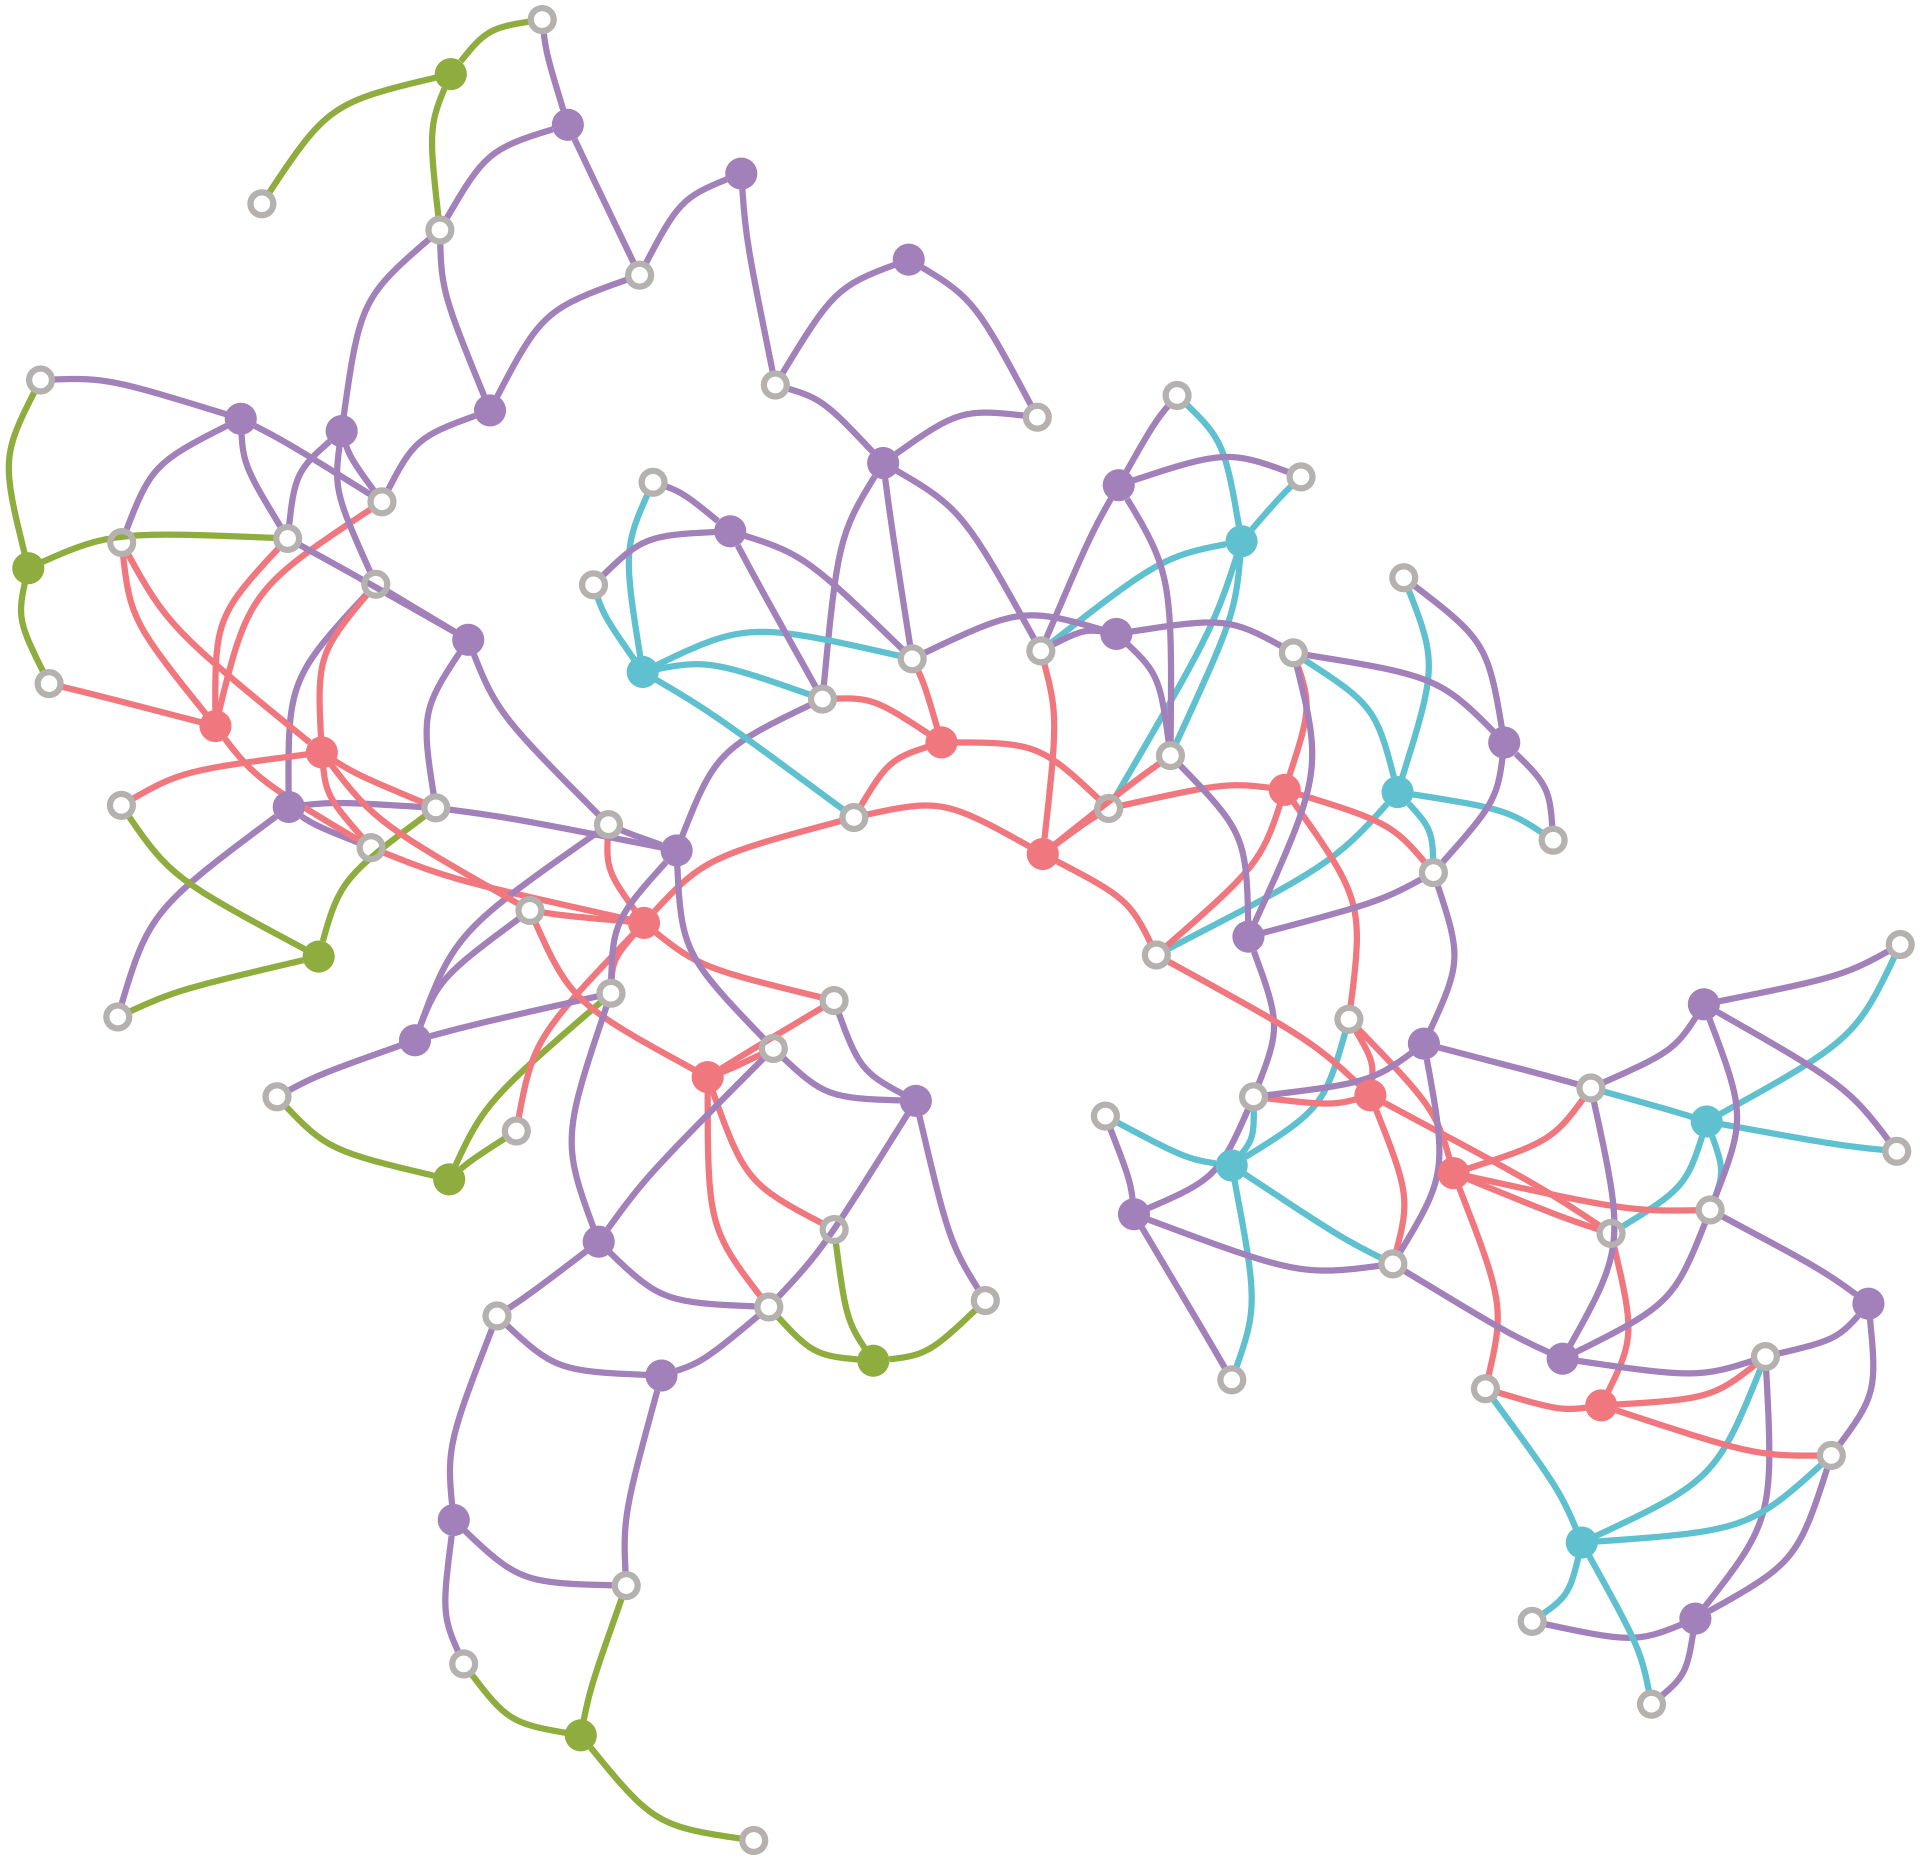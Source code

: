 digraph G {
	graph [Damping=0.2,
		K=0.2,
		bb="-2.4921,0,911,885",
		bgcolor=transparent,
		color=none,
		dir=none,
		dpi=300,
		layout=fdp,
		maxiter=10000,
		nodesep=0.01,
		outputorder=edgesfirst,
		overlap=compress,
		penwidth=0,
		rankdir=LR,
		ranksep=0.01,
		splines=curved
	];
	node [label="\N"];
	edge [concentrate=true,
		dir=none,
		headlabel="",
		label="",
		labeldistance=1,
		taillabel=""
	];
	"U1.stages[0].separation_material_balance_node"	[color="#a280b9",
		fillcolor="#a280b9",
		fontname=Arial,
		gradientangle=0,
		height=0.2,
		label="",
		margin=0,
		orientation=0.0,
		peripheries=0,
		pin=true,
		pos="807.29,112.07",
		shape=point,
		style=filled,
		width=0.2];
	"U1.stages[0].outs[1].F"	[color="#b4b1ae",
		fillcolor=none,
		fontname=Arial,
		gradientangle=0,
		height=0.15278,
		label="",
		margin=0,
		orientation=0.0,
		penwidth=3,
		peripheries=1,
		pin=true,
		pos="840.92,237.86",
		shape=circle,
		style=filled,
		width=0.15278];
	"U1.stages[0].separation_material_balance_node":c -> "U1.stages[0].outs[1].F":c	[arrowhead=none,
		arrowtail=none,
		color="#a280b9",
		len=0.5,
		name="U1.stages[0].separation_material_balance_node_U1.stages[0].outs[1].F",
		penwidth=3,
		pin=true,
		pos="811.97,117.95 844.33,158.75 844.99,162.84 841.22,232.3",
		style=solid];
	"U1.stages[0].K"	[color="#b4b1ae",
		fillcolor=none,
		fontname=Arial,
		gradientangle=0,
		height=0.15278,
		label="",
		margin=0,
		orientation=0.0,
		penwidth=3,
		peripheries=1,
		pin=true,
		pos="728.94,110.73",
		shape=circle,
		style=filled,
		width=0.15278];
	"U1.stages[0].separation_material_balance_node":c -> "U1.stages[0].K":c	[arrowhead=none,
		arrowtail=none,
		color="#a280b9",
		len=0.5,
		name="U1.stages[0].separation_material_balance_node_U1.stages[0].K",
		penwidth=3,
		pin=true,
		pos="800.55,109.22 779.46,100.48 774.96,100.87 734.6,109.52",
		style=solid];
	"U1.stages[0].Phi"	[color="#b4b1ae",
		fillcolor=none,
		fontname=Arial,
		gradientangle=0,
		height=0.15278,
		label="",
		margin=0,
		orientation=0.0,
		penwidth=3,
		peripheries=1,
		pin=true,
		pos="786.23,70.97",
		shape=circle,
		style=filled,
		width=0.15278];
	"U1.stages[0].separation_material_balance_node":c -> "U1.stages[0].Phi":c	[arrowhead=none,
		arrowtail=none,
		color="#a280b9",
		len=0.5,
		name="U1.stages[0].separation_material_balance_node_U1.stages[0].Phi",
		penwidth=3,
		pin=true,
		pos="806.19,104.85 803.36,86.803 801.86,83.98 790.48,74.479",
		style=solid];
	"U1.stages[0].outs[0].F"	[color="#b4b1ae",
		fillcolor=none,
		fontname=Arial,
		gradientangle=0,
		height=0.15278,
		label="",
		margin=0,
		orientation=0.0,
		penwidth=3,
		peripheries=1,
		pin=true,
		pos="872.55,190.38",
		shape=circle,
		style=filled,
		width=0.15278];
	"U1.stages[0].separation_material_balance_node":c -> "U1.stages[0].outs[0].F":c	[arrowhead=none,
		arrowtail=none,
		color="#a280b9",
		len=0.5,
		name="U1.stages[0].separation_material_balance_node_U1.stages[0].outs[0].F",
		penwidth=3,
		pin=true,
		pos="813.85,115.67 854.64,138.16 856.83,141.12 870.88,185.1",
		style=solid];
	"U1.stages[5].overall_material_balance_node"	[color="#a280b9",
		fillcolor="#a280b9",
		fontname=Arial,
		gradientangle=0,
		height=0.2,
		label="",
		margin=0,
		orientation=0.0,
		peripheries=0,
		pin=true,
		pos="417.42,666.75",
		shape=point,
		style=filled,
		width=0.2];
	"U1.stages[4].outs[1].F"	[color="#b4b1ae",
		fillcolor=none,
		fontname=Arial,
		gradientangle=0,
		height=0.15278,
		label="",
		margin=0,
		orientation=0.0,
		penwidth=3,
		peripheries=1,
		pin=true,
		pos="493.11,576.58",
		shape=circle,
		style=filled,
		width=0.15278];
	"U1.stages[5].overall_material_balance_node":c -> "U1.stages[4].outs[1].F":c	[arrowhead=none,
		arrowtail=none,
		color="#a280b9",
		len=0.5,
		name="U1.stages[5].overall_material_balance_node_U1.stages[4].outs[1].F",
		penwidth=3,
		pin=true,
		pos="423.69,663.17 454.49,645.47 457.31,641.41 490.26,581.75",
		style=solid];
	"U1.stages[5].outs[0].F"	[color="#b4b1ae",
		fillcolor=none,
		fontname=Arial,
		gradientangle=0,
		height=0.15278,
		label="",
		margin=0,
		orientation=0.0,
		penwidth=3,
		peripheries=1,
		pin=true,
		pos="431.36,572.77",
		shape=circle,
		style=filled,
		width=0.15278];
	"U1.stages[5].overall_material_balance_node":c -> "U1.stages[5].outs[0].F":c	[arrowhead=none,
		arrowtail=none,
		color="#a280b9",
		len=0.5,
		name="U1.stages[5].overall_material_balance_node_U1.stages[5].outs[0].F",
		penwidth=3,
		pin=true,
		pos="418.37,659.47 421.1,638.62 422.01,632.71 430.46,578.53",
		style=solid];
	"U1.stages[5].outs[1].F"	[color="#b4b1ae",
		fillcolor=none,
		fontname=Arial,
		gradientangle=0,
		height=0.15278,
		label="",
		margin=0,
		orientation=0.0,
		penwidth=3,
		peripheries=1,
		pin=true,
		pos="388.3,553.45",
		shape=circle,
		style=filled,
		width=0.15278];
	"U1.stages[5].overall_material_balance_node":c -> "U1.stages[5].outs[1].F":c	[arrowhead=none,
		arrowtail=none,
		color="#a280b9",
		len=0.5,
		name="U1.stages[5].overall_material_balance_node_U1.stages[5].outs[1].F",
		penwidth=3,
		pin=true,
		pos="413.4,660.33 396.26,632.79 395.38,627.44 388.82,558.94",
		style=solid];
	"U1.stages[5].ins[1].F"	[color="#b4b1ae",
		fillcolor=none,
		fontname=Arial,
		gradientangle=0,
		height=0.15278,
		label="",
		margin=0,
		orientation=0.0,
		penwidth=3,
		peripheries=1,
		pin=true,
		pos="491.43,688.74",
		shape=circle,
		style=filled,
		width=0.15278];
	"U1.stages[5].overall_material_balance_node":c -> "U1.stages[5].ins[1].F":c	[arrowhead=none,
		arrowtail=none,
		color="#a280b9",
		len=0.5,
		name="U1.stages[5].overall_material_balance_node_U1.stages[5].ins[1].F",
		penwidth=3,
		pin=true,
		pos="423.54,671.13 452.67,691.88 456.18,692.88 485.62,689.43",
		style=solid];
	"U3.outs[0].F"	[color="#b4b1ae",
		fillcolor=none,
		fontname=Arial,
		gradientangle=0,
		height=0.15278,
		label="",
		margin=0,
		orientation=0.0,
		penwidth=3,
		peripheries=1,
		pin=true,
		pos="365.67,704.19",
		shape=circle,
		style=filled,
		width=0.15278];
	"U1.stages[5].overall_material_balance_node":c -> "U3.outs[0].F":c	[arrowhead=none,
		arrowtail=none,
		color="#a280b9",
		len=0.5,
		name="U1.stages[5].overall_material_balance_node_U3.outs[0].F",
		penwidth=3,
		pin=true,
		pos="412.28,672.22 390.46,695.45 387.33,697.93 371.15,702.63",
		style=solid];
	"U2.stages[5].separation_material_balance_node"	[color="#a280b9",
		fillcolor="#a280b9",
		fontname=Arial,
		gradientangle=0,
		height=0.2,
		label="",
		margin=0,
		orientation=0.0,
		peripheries=0,
		pin=true,
		pos="211.3,159.41",
		shape=point,
		style=filled,
		width=0.2];
	"U2.stages[5].outs[0].F"	[color="#b4b1ae",
		fillcolor=none,
		fontname=Arial,
		gradientangle=0,
		height=0.15278,
		label="",
		margin=0,
		orientation=0.0,
		penwidth=3,
		peripheries=1,
		pin=true,
		pos="232.08,257.35",
		shape=circle,
		style=filled,
		width=0.15278];
	"U2.stages[5].separation_material_balance_node":c -> "U2.stages[5].outs[0].F":c	[arrowhead=none,
		arrowtail=none,
		color="#a280b9",
		len=0.5,
		name="U2.stages[5].separation_material_balance_node_U2.stages[5].outs[0].F",
		penwidth=3,
		pin=true,
		pos="210.53,166.62 207.76,193.68 209.26,198.6 230.02,252.03",
		style=solid];
	"U2.stages[5].K"	[color="#b4b1ae",
		fillcolor=none,
		fontname=Arial,
		gradientangle=0,
		height=0.15278,
		label="",
		margin=0,
		orientation=0.0,
		penwidth=3,
		peripheries=1,
		pin=true,
		pos="216.08,90.314",
		shape=circle,
		style=filled,
		width=0.15278];
	"U2.stages[5].separation_material_balance_node":c -> "U2.stages[5].K":c	[arrowhead=none,
		arrowtail=none,
		color="#a280b9",
		len=0.5,
		name="U2.stages[5].separation_material_balance_node_U2.stages[5].K",
		penwidth=3,
		pin=true,
		pos="210.3,151.85 205.76,117.03 205.87,112.95 213.67,95.598",
		style=solid];
	"U2.stages[5].outs[1].F"	[color="#b4b1ae",
		fillcolor=none,
		fontname=Arial,
		gradientangle=0,
		height=0.15278,
		label="",
		margin=0,
		orientation=0.0,
		penwidth=3,
		peripheries=1,
		pin=true,
		pos="294.09,127.91",
		shape=circle,
		style=filled,
		width=0.15278];
	"U2.stages[5].separation_material_balance_node":c -> "U2.stages[5].outs[1].F":c	[arrowhead=none,
		arrowtail=none,
		color="#a280b9",
		len=0.5,
		name="U2.stages[5].separation_material_balance_node_U2.stages[5].outs[1].F",
		penwidth=3,
		pin=true,
		pos="216.52,154.37 241.84,130.04 245.48,128.98 288.36,128.03",
		style=solid];
	"U2.stages[5].overall_material_balance_node"	[color="#a280b9",
		fillcolor="#a280b9",
		fontname=Arial,
		gradientangle=0,
		height=0.2,
		label="",
		margin=0,
		orientation=0.0,
		peripheries=0,
		pin=true,
		pos="311.01,228.75",
		shape=point,
		style=filled,
		width=0.2];
	"U2.stages[5].overall_material_balance_node":c -> "U2.stages[5].outs[0].F":c	[arrowhead=none,
		arrowtail=none,
		color="#a280b9",
		len=0.5,
		name="U2.stages[5].overall_material_balance_node_U2.stages[5].outs[0].F",
		penwidth=3,
		pin=true,
		pos="303.65,229.04 262.48,230.68 259.01,231.92 236.24,253.41",
		style=solid];
	"U2.stages[5].overall_material_balance_node":c -> "U2.stages[5].outs[1].F":c	[arrowhead=none,
		arrowtail=none,
		color="#a280b9",
		len=0.5,
		name="U2.stages[5].overall_material_balance_node_U2.stages[5].outs[1].F",
		penwidth=3,
		pin=true,
		pos="309.01,221.44 293.35,164.39 292.43,159.8 293.79,133.48",
		style=solid];
	"U2.stages[4].outs[1].F"	[color="#b4b1ae",
		fillcolor=none,
		fontname=Arial,
		gradientangle=0,
		height=0.15278,
		label="",
		margin=0,
		orientation=0.0,
		penwidth=3,
		peripheries=1,
		pin=true,
		pos="362.53,261.66",
		shape=circle,
		style=filled,
		width=0.15278];
	"U2.stages[5].overall_material_balance_node":c -> "U2.stages[4].outs[1].F":c	[arrowhead=none,
		arrowtail=none,
		color="#a280b9",
		len=0.5,
		name="U2.stages[5].overall_material_balance_node_U2.stages[4].outs[1].F",
		penwidth=3,
		pin=true,
		pos="318.21,231.01 330.4,235.03 334.53,238.16 358.22,258.04",
		style=solid];
	"U1.stages[3].lle_phenomena_node"	[color="#5fc1cf",
		fillcolor="#5fc1cf",
		fontname=Arial,
		gradientangle=0,
		height=0.2,
		label="",
		margin=0,
		orientation=0.0,
		peripheries=0,
		pin=true,
		pos="664.37,508.81",
		shape=point,
		style=filled,
		width=0.2];
	"U1.stages[3].K"	[color="#b4b1ae",
		fillcolor=none,
		fontname=Arial,
		gradientangle=0,
		height=0.15278,
		label="",
		margin=0,
		orientation=0.0,
		penwidth=3,
		peripheries=1,
		pin=true,
		pos="667.32,611.68",
		shape=circle,
		style=filled,
		width=0.15278];
	"U1.stages[3].lle_phenomena_node":c -> "U1.stages[3].K":c	[arrowhead=none,
		arrowtail=none,
		color="#5fc1cf",
		len=0.5,
		name="U1.stages[3].lle_phenomena_node_U1.stages[3].K",
		penwidth=3,
		pin=true,
		pos="666.56,515.74 682.97,567.8 683.18,571.65 669.44,606.33",
		style=solid];
	"U1.stages[3].outs[0].F"	[color="#b4b1ae",
		fillcolor=none,
		fontname=Arial,
		gradientangle=0,
		height=0.15278,
		label="",
		margin=0,
		orientation=0.0,
		penwidth=3,
		peripheries=1,
		pin=true,
		pos="681.54,470.14",
		shape=circle,
		style=filled,
		width=0.15278];
	"U1.stages[3].lle_phenomena_node":c -> "U1.stages[3].outs[0].F":c	[arrowhead=none,
		arrowtail=none,
		color="#5fc1cf",
		len=0.5,
		name="U1.stages[3].lle_phenomena_node_U1.stages[3].outs[0].F",
		penwidth=3,
		pin=true,
		pos="669.63,503.3 679.96,492.32 681.12,489.39 681.44,475.7",
		style=solid];
	"U1.stages[3].T"	[color="#b4b1ae",
		fillcolor=none,
		fontname=Arial,
		gradientangle=0,
		height=0.15278,
		label="",
		margin=0,
		orientation=0.0,
		penwidth=3,
		peripheries=1,
		pin=true,
		pos="548.56,430.61",
		shape=circle,
		style=filled,
		width=0.15278];
	"U1.stages[3].lle_phenomena_node":c -> "U1.stages[3].T":c	[arrowhead=none,
		arrowtail=none,
		color="#5fc1cf",
		len=0.5,
		name="U1.stages[3].lle_phenomena_node_U1.stages[3].T",
		penwidth=3,
		pin=true,
		pos="659.32,503.14 634.23,475.13 629.18,472.2 553.64,433.23",
		style=solid];
	"U1.stages[3].Phi"	[color="#b4b1ae",
		fillcolor=none,
		fontname=Arial,
		gradientangle=0,
		height=0.15278,
		label="",
		margin=0,
		orientation=0.0,
		penwidth=3,
		peripheries=1,
		pin=true,
		pos="739.02,485.7",
		shape=circle,
		style=filled,
		width=0.15278];
	"U1.stages[3].lle_phenomena_node":c -> "U1.stages[3].Phi":c	[arrowhead=none,
		arrowtail=none,
		color="#5fc1cf",
		len=0.5,
		name="U1.stages[3].lle_phenomena_node_U1.stages[3].Phi",
		penwidth=3,
		pin=true,
		pos="671.71,507.67 713.47,501.16 717.6,500.06 734.44,488.79",
		style=solid];
	"U1.stages[3].outs[1].F"	[color="#b4b1ae",
		fillcolor=none,
		fontname=Arial,
		gradientangle=0,
		height=0.15278,
		label="",
		margin=0,
		orientation=0.0,
		penwidth=3,
		peripheries=1,
		pin=true,
		pos="614.34,575.63",
		shape=circle,
		style=filled,
		width=0.15278];
	"U1.stages[3].lle_phenomena_node":c -> "U1.stages[3].outs[1].F":c	[arrowhead=none,
		arrowtail=none,
		color="#5fc1cf",
		len=0.5,
		name="U1.stages[3].lle_phenomena_node_U1.stages[3].outs[1].F",
		penwidth=3,
		pin=true,
		pos="662.54,516.1 654.28,548.68 651.78,551.56 619.35,572.41",
		style=solid];
	"U2.stages[0].vle_phenomena_node"	[color="#8ead3e",
		fillcolor="#8ead3e",
		fontname=Arial,
		gradientangle=0,
		height=0.2,
		label="",
		margin=0,
		orientation=0.0,
		peripheries=0,
		pin=true,
		pos="209.89,853.42",
		shape=point,
		style=filled,
		width=0.2];
	"U2.stages[0].K"	[color="#b4b1ae",
		fillcolor=none,
		fontname=Arial,
		gradientangle=0,
		height=0.15278,
		label="",
		margin=0,
		orientation=0.0,
		penwidth=3,
		peripheries=1,
		pin=true,
		pos="253.79,879.6",
		shape=circle,
		style=filled,
		width=0.15278];
	"U2.stages[0].vle_phenomena_node":c -> "U2.stages[0].K":c	[arrowhead=none,
		arrowtail=none,
		color="#8ead3e",
		len=0.5,
		name="U2.stages[0].vle_phenomena_node_U2.stages[0].K",
		penwidth=3,
		pin=true,
		pos="214.64,859.5 226.26,874.21 229.29,875.78 248.06,878.72",
		style=solid];
	"U2.stages[0].outs[1].F"	[color="#b4b1ae",
		fillcolor=none,
		fontname=Arial,
		gradientangle=0,
		height=0.15278,
		label="",
		margin=0,
		orientation=0.0,
		penwidth=3,
		peripheries=1,
		pin=true,
		pos="204.66,778.58",
		shape=circle,
		style=filled,
		width=0.15278];
	"U2.stages[0].vle_phenomena_node":c -> "U2.stages[0].outs[1].F":c	[arrowhead=none,
		arrowtail=none,
		color="#8ead3e",
		len=0.5,
		name="U2.stages[0].vle_phenomena_node_U2.stages[0].outs[1].F",
		penwidth=3,
		pin=true,
		pos="206.9,846.52 199.37,828.78 199.52,823.84 204.03,784.14",
		style=solid];
	"U2.stages[0].T"	[color="#b4b1ae",
		fillcolor=none,
		fontname=Arial,
		gradientangle=0,
		height=0.15278,
		label="",
		margin=0,
		orientation=0.0,
		penwidth=3,
		peripheries=1,
		pin=true,
		pos="119.21,791.19",
		shape=circle,
		style=filled,
		width=0.15278];
	"U2.stages[0].vle_phenomena_node":c -> "U2.stages[0].T":c	[arrowhead=none,
		arrowtail=none,
		color="#8ead3e",
		len=0.5,
		name="U2.stages[0].vle_phenomena_node_U2.stages[0].T",
		penwidth=3,
		pin=true,
		pos="202.64,851.73 152.93,840.1 149.95,837.83 122.33,795.93",
		style=solid];
	"U1.stages[3].energy_balance_node"	[color="#f1777f",
		fillcolor="#f1777f",
		fontname=Arial,
		gradientangle=0,
		height=0.2,
		label="",
		margin=0,
		orientation=0.0,
		peripheries=0,
		pin=true,
		pos="610.18,509.87",
		shape=point,
		style=filled,
		width=0.2];
	"U1.stages[3].energy_balance_node":c -> "U1.stages[3].outs[0].F":c	[arrowhead=none,
		arrowtail=none,
		color="#f1777f",
		len=0.5,
		name="U1.stages[3].energy_balance_node_U1.stages[3].outs[0].F",
		penwidth=3,
		pin=true,
		pos="617.1,507.73 658.61,494.88 662.3,493.06 677.8,474.62",
		style=solid];
	"U1.stages[3].energy_balance_node":c -> "U1.stages[3].T":c	[arrowhead=none,
		arrowtail=none,
		color="#f1777f",
		len=0.5,
		name="U1.stages[3].energy_balance_node_U1.stages[3].T",
		penwidth=3,
		pin=true,
		pos="607.96,502.93 599,475.3 595.63,471.73 552.83,434.34",
		style=solid];
	"U1.stages[3].energy_balance_node":c -> "U1.stages[3].outs[1].F":c	[arrowhead=none,
		arrowtail=none,
		color="#f1777f",
		len=0.5,
		name="U1.stages[3].energy_balance_node_U1.stages[3].outs[1].F",
		penwidth=3,
		pin=true,
		pos="612.5,516.91 622.48,547.37 622.81,551.03 616.18,570.35",
		style=solid];
	"U1.stages[2].T"	[color="#b4b1ae",
		fillcolor=none,
		fontname=Arial,
		gradientangle=0,
		height=0.15278,
		label="",
		margin=0,
		orientation=0.0,
		penwidth=3,
		peripheries=1,
		pin=true,
		pos="640.98,399.77",
		shape=circle,
		style=filled,
		width=0.15278];
	"U1.stages[3].energy_balance_node":c -> "U1.stages[2].T":c	[arrowhead=none,
		arrowtail=none,
		color="#f1777f",
		len=0.5,
		name="U1.stages[3].energy_balance_node_U1.stages[2].T",
		penwidth=3,
		pin=true,
		pos="614.49,503.85 647.18,458.05 648.08,454.46 641.71,405.33",
		style=solid];
	"U1.stages[4].T"	[color="#b4b1ae",
		fillcolor=none,
		fontname=Arial,
		gradientangle=0,
		height=0.15278,
		label="",
		margin=0,
		orientation=0.0,
		penwidth=3,
		peripheries=1,
		pin=true,
		pos="525.68,500.94",
		shape=circle,
		style=filled,
		width=0.15278];
	"U1.stages[3].energy_balance_node":c -> "U1.stages[4].T":c	[arrowhead=none,
		arrowtail=none,
		color="#f1777f",
		len=0.5,
		name="U1.stages[3].energy_balance_node_U1.stages[4].T",
		penwidth=3,
		pin=true,
		pos="602.85,510.87 582.98,513.48 577.58,512.54 531.22,502.18",
		style=solid];
	"U2.stages[0].separation_material_balance_node"	[color="#a280b9",
		fillcolor="#a280b9",
		fontname=Arial,
		gradientangle=0,
		height=0.2,
		label="",
		margin=0,
		orientation=0.0,
		peripheries=0,
		pin=true,
		pos="266.07,829.1",
		shape=point,
		style=filled,
		width=0.2];
	"U2.stages[0].separation_material_balance_node":c -> "U2.stages[0].K":c	[arrowhead=none,
		arrowtail=none,
		color="#a280b9",
		len=0.5,
		name="U2.stages[0].separation_material_balance_node_U2.stages[0].K",
		penwidth=3,
		pin=true,
		pos="263.88,836.26 256.65,859.95 255.55,864.08 254.39,874.1",
		style=solid];
	"U2.stages[0].separation_material_balance_node":c -> "U2.stages[0].outs[1].F":c	[arrowhead=none,
		arrowtail=none,
		color="#a280b9",
		len=0.5,
		name="U2.stages[0].separation_material_balance_node_U2.stages[0].outs[1].F",
		penwidth=3,
		pin=true,
		pos="258.81,826.91 228.49,817.7 225.8,815.08 207.48,783.46",
		style=solid];
	"U2.stages[0].outs[0].F"	[color="#b4b1ae",
		fillcolor=none,
		fontname=Arial,
		gradientangle=0,
		height=0.15278,
		label="",
		margin=0,
		orientation=0.0,
		penwidth=3,
		peripheries=1,
		pin=true,
		pos="300.53,756.91",
		shape=circle,
		style=filled,
		width=0.15278];
	"U2.stages[0].separation_material_balance_node":c -> "U2.stages[0].outs[0].F":c	[arrowhead=none,
		arrowtail=none,
		color="#a280b9",
		len=0.5,
		name="U2.stages[0].separation_material_balance_node_U2.stages[0].outs[0].F",
		penwidth=3,
		pin=true,
		pos="269.29,822.23 276.3,807.28 278.89,801.87 298.1,761.95",
		style=solid];
	"U1.stages[3].separation_material_balance_node"	[color="#a280b9",
		fillcolor="#a280b9",
		fontname=Arial,
		gradientangle=0,
		height=0.2,
		label="",
		margin=0,
		orientation=0.0,
		peripheries=0,
		pin=true,
		pos="715.55,532.58",
		shape=point,
		style=filled,
		width=0.2];
	"U1.stages[3].separation_material_balance_node":c -> "U1.stages[3].K":c	[arrowhead=none,
		arrowtail=none,
		color="#a280b9",
		len=0.5,
		name="U1.stages[3].separation_material_balance_node_U1.stages[3].K",
		penwidth=3,
		pin=true,
		pos="714.36,539.85 707.85,579.36 705.73,582.46 672.05,608.09",
		style=solid];
	"U1.stages[3].separation_material_balance_node":c -> "U1.stages[3].outs[0].F":c	[arrowhead=none,
		arrowtail=none,
		color="#a280b9",
		len=0.5,
		name="U1.stages[3].separation_material_balance_node_U1.stages[3].outs[0].F",
		penwidth=3,
		pin=true,
		pos="714.71,525.42 712.21,505.39 709.72,501.78 685.3,474.36",
		style=solid];
	"U1.stages[3].separation_material_balance_node":c -> "U1.stages[3].Phi":c	[arrowhead=none,
		arrowtail=none,
		color="#a280b9",
		len=0.5,
		name="U1.stages[3].separation_material_balance_node_U1.stages[3].Phi",
		penwidth=3,
		pin=true,
		pos="721.15,527.2 736.08,512.76 737.47,509.68 738.68,491.31",
		style=solid];
	"U1.stages[3].separation_material_balance_node":c -> "U1.stages[3].outs[1].F":c	[arrowhead=none,
		arrowtail=none,
		color="#a280b9",
		len=0.5,
		name="U1.stages[3].separation_material_balance_node_U1.stages[3].outs[1].F",
		penwidth=3,
		pin=true,
		pos="710.36,537.86 684.88,563.71 680.5,565.04 619.98,574.73",
		style=solid];
	"U2.stages[3].vle_phenomena_node"	[color="#8ead3e",
		fillcolor="#8ead3e",
		fontname=Arial,
		gradientangle=0,
		height=0.2,
		label="",
		margin=0,
		orientation=0.0,
		peripheries=0,
		pin=true,
		pos="209.11,322.9",
		shape=point,
		style=filled,
		width=0.2];
	"U2.stages[3].K"	[color="#b4b1ae",
		fillcolor=none,
		fontname=Arial,
		gradientangle=0,
		height=0.15278,
		label="",
		margin=0,
		orientation=0.0,
		penwidth=3,
		peripheries=1,
		pin=true,
		pos="126.46,362.54",
		shape=circle,
		style=filled,
		width=0.15278];
	"U2.stages[3].vle_phenomena_node":c -> "U2.stages[3].K":c	[arrowhead=none,
		arrowtail=none,
		color="#8ead3e",
		len=0.5,
		name="U2.stages[3].vle_phenomena_node_U2.stages[3].K",
		penwidth=3,
		pin=true,
		pos="201.87,324.61 153.44,336.05 149.73,337.66 130.29,358.43",
		style=solid];
	"U2.stages[3].outs[1].F"	[color="#b4b1ae",
		fillcolor=none,
		fontname=Arial,
		gradientangle=0,
		height=0.15278,
		label="",
		margin=0,
		orientation=0.0,
		penwidth=3,
		peripheries=1,
		pin=true,
		pos="286.78,412.23",
		shape=circle,
		style=filled,
		width=0.15278];
	"U2.stages[3].vle_phenomena_node":c -> "U2.stages[3].outs[1].F":c	[arrowhead=none,
		arrowtail=none,
		color="#8ead3e",
		len=0.5,
		name="U2.stages[3].vle_phenomena_node_U2.stages[3].outs[1].F",
		penwidth=3,
		pin=true,
		pos="212.22,329.74 225.6,359 229.54,362.84 282.53,408.57",
		style=solid];
	"U2.stages[3].T"	[color="#b4b1ae",
		fillcolor=none,
		fontname=Arial,
		gradientangle=0,
		height=0.15278,
		label="",
		margin=0,
		orientation=0.0,
		penwidth=3,
		peripheries=1,
		pin=true,
		pos="241.34,346.12",
		shape=circle,
		style=filled,
		width=0.15278];
	"U2.stages[3].vle_phenomena_node":c -> "U2.stages[3].T":c	[arrowhead=none,
		arrowtail=none,
		color="#8ead3e",
		len=0.5,
		name="U2.stages[3].vle_phenomena_node_U2.stages[3].T",
		penwidth=3,
		pin=true,
		pos="214.63,327.9 219,331.65 222.97,334.3 236.4,342.95",
		style=solid];
	"U2.stages[0].overall_material_balance_node"	[color="#a280b9",
		fillcolor="#a280b9",
		fontname=Arial,
		gradientangle=0,
		height=0.2,
		label="",
		margin=0,
		orientation=0.0,
		peripheries=0,
		pin=true,
		pos="228.72,691.99",
		shape=point,
		style=filled,
		width=0.2];
	"U2.stages[0].overall_material_balance_node":c -> "U2.stages[0].outs[1].F":c	[arrowhead=none,
		arrowtail=none,
		color="#a280b9",
		len=0.5,
		name="U2.stages[0].overall_material_balance_node_U2.stages[0].outs[1].F",
		penwidth=3,
		pin=true,
		pos="225.96,698.75 206.78,745.71 205.41,750.01 204.79,773.01",
		style=solid];
	"U2.stages[0].overall_material_balance_node":c -> "U2.stages[0].outs[0].F":c	[arrowhead=none,
		arrowtail=none,
		color="#a280b9",
		len=0.5,
		name="U2.stages[0].overall_material_balance_node_U2.stages[0].outs[0].F",
		penwidth=3,
		pin=true,
		pos="232.09,698.5 252.94,738.71 255.75,741.11 295.02,754.97",
		style=solid];
	"U2.stages[1].outs[0].F"	[color="#b4b1ae",
		fillcolor=none,
		fontname=Arial,
		gradientangle=0,
		height=0.15278,
		label="",
		margin=0,
		orientation=0.0,
		penwidth=3,
		peripheries=1,
		pin=true,
		pos="176.86,648.13",
		shape=circle,
		style=filled,
		width=0.15278];
	"U2.stages[0].overall_material_balance_node":c -> "U2.stages[1].outs[0].F":c	[arrowhead=none,
		arrowtail=none,
		color="#a280b9",
		len=0.5,
		name="U2.stages[0].overall_material_balance_node_U2.stages[1].outs[0].F",
		penwidth=3,
		pin=true,
		pos="221.64,689.46 194.43,679.65 191.82,677.26 179.47,653.23",
		style=solid];
	"U2.stages[3].energy_balance_node"	[color="#f1777f",
		fillcolor="#f1777f",
		fontname=Arial,
		gradientangle=0,
		height=0.2,
		label="",
		margin=0,
		orientation=0.0,
		peripheries=0,
		pin=true,
		pos="302.63,446.01",
		shape=point,
		style=filled,
		width=0.2];
	"U2.stages[3].energy_balance_node":c -> "U2.stages[3].outs[1].F":c	[arrowhead=none,
		arrowtail=none,
		color="#f1777f",
		len=0.5,
		name="U2.stages[3].energy_balance_node_U2.stages[3].outs[1].F",
		penwidth=3,
		pin=true,
		pos="297.83,440.52 288.83,430.09 287.45,427.33 286.98,417.86",
		style=solid];
	"U2.stages[3].energy_balance_node":c -> "U2.stages[3].T":c	[arrowhead=none,
		arrowtail=none,
		color="#f1777f",
		len=0.5,
		name="U2.stages[3].energy_balance_node_U2.stages[3].T",
		penwidth=3,
		pin=true,
		pos="297.49,440.64 251.51,392.63 249.12,389.09 242.37,351.86",
		style=solid];
	"U2.stages[2].Phi"	[color="#b4b1ae",
		fillcolor=none,
		fontname=Arial,
		gradientangle=0,
		height=0.15278,
		label="",
		margin=0,
		orientation=0.0,
		penwidth=3,
		peripheries=1,
		pin=true,
		pos="171.62,482.13",
		shape=circle,
		style=filled,
		width=0.15278];
	"U2.stages[3].energy_balance_node":c -> "U2.stages[2].Phi":c	[arrowhead=none,
		arrowtail=none,
		color="#f1777f",
		len=0.5,
		name="U2.stages[3].energy_balance_node_U2.stages[2].Phi",
		penwidth=3,
		pin=true,
		pos="295.5,447.61 214.39,465.78 209.38,467.06 177.06,479.96",
		style=solid];
	"U2.stages[3].outs[0].F"	[color="#b4b1ae",
		fillcolor=none,
		fontname=Arial,
		gradientangle=0,
		height=0.15278,
		label="",
		margin=0,
		orientation=0.0,
		penwidth=3,
		peripheries=1,
		pin=true,
		pos="285.58,493.18",
		shape=circle,
		style=filled,
		width=0.15278];
	"U2.stages[3].energy_balance_node":c -> "U2.stages[3].outs[0].F":c	[arrowhead=none,
		arrowtail=none,
		color="#f1777f",
		len=0.5,
		name="U2.stages[3].energy_balance_node_U2.stages[3].outs[0].F",
		penwidth=3,
		pin=true,
		pos="298.28,451.99 285.65,469.45 284.45,472.61 285.25,487.61",
		style=solid];
	"U2.stages[3].Phi"	[color="#b4b1ae",
		fillcolor=none,
		fontname=Arial,
		gradientangle=0,
		height=0.15278,
		label="",
		margin=0,
		orientation=0.0,
		penwidth=3,
		peripheries=1,
		pin=true,
		pos="247.88,451.99",
		shape=circle,
		style=filled,
		width=0.15278];
	"U2.stages[3].energy_balance_node":c -> "U2.stages[3].Phi":c	[arrowhead=none,
		arrowtail=none,
		color="#f1777f",
		len=0.5,
		name="U2.stages[3].energy_balance_node_U2.stages[3].Phi",
		penwidth=3,
		pin=true,
		pos="295.08,446.68 268.52,449.02 263.99,449.48 253.59,451.09",
		style=solid];
	"U2.stages[4].Phi"	[color="#b4b1ae",
		fillcolor=none,
		fontname=Arial,
		gradientangle=0,
		height=0.15278,
		label="",
		margin=0,
		orientation=0.0,
		penwidth=3,
		peripheries=1,
		pin=true,
		pos="393.86,408.73",
		shape=circle,
		style=filled,
		width=0.15278];
	"U2.stages[3].energy_balance_node":c -> "U2.stages[4].Phi":c	[arrowhead=none,
		arrowtail=none,
		color="#f1777f",
		len=0.5,
		name="U2.stages[3].energy_balance_node_U2.stages[4].Phi",
		penwidth=3,
		pin=true,
		pos="308.31,441.37 328.47,425.05 333.5,423.46 388.39,410.06",
		style=solid];
	"U1.stages[5].T"	[color="#b4b1ae",
		fillcolor=none,
		fontname=Arial,
		gradientangle=0,
		height=0.15278,
		label="",
		margin=0,
		orientation=0.0,
		penwidth=3,
		peripheries=1,
		pin=true,
		pos="403.38,496.6",
		shape=circle,
		style=filled,
		width=0.15278];
	"U2.stages[3].energy_balance_node":c -> "U1.stages[5].T":c	[arrowhead=none,
		arrowtail=none,
		color="#f1777f",
		len=0.5,
		name="U2.stages[3].energy_balance_node_U1.stages[5].T",
		penwidth=3,
		pin=true,
		pos="307.69,451.54 330.93,476.77 335.56,478.52 397.98,495.16",
		style=solid];
	"U1.stages[3].overall_material_balance_node"	[color="#a280b9",
		fillcolor="#a280b9",
		fontname=Arial,
		gradientangle=0,
		height=0.2,
		label="",
		margin=0,
		orientation=0.0,
		peripheries=0,
		pin=true,
		pos="592.75,439.41",
		shape=point,
		style=filled,
		width=0.2];
	"U1.stages[3].overall_material_balance_node":c -> "U1.stages[3].outs[0].F":c	[arrowhead=none,
		arrowtail=none,
		color="#a280b9",
		len=0.5,
		name="U1.stages[3].overall_material_balance_node_U1.stages[3].outs[0].F",
		penwidth=3,
		pin=true,
		pos="599.87,441.28 651.99,455.02 656.49,456.45 676.67,467.47",
		style=solid];
	"U1.stages[3].overall_material_balance_node":c -> "U1.stages[3].outs[1].F":c	[arrowhead=none,
		arrowtail=none,
		color="#a280b9",
		len=0.5,
		name="U1.stages[3].overall_material_balance_node_U1.stages[3].outs[1].F",
		penwidth=3,
		pin=true,
		pos="595.83,446.17 627.7,516.25 628.37,520.09 615.69,570.29",
		style=solid];
	"U1.stages[2].outs[1].F"	[color="#b4b1ae",
		fillcolor=none,
		fontname=Arial,
		gradientangle=0,
		height=0.15278,
		label="",
		margin=0,
		orientation=0.0,
		penwidth=3,
		peripheries=1,
		pin=true,
		pos="595.21,362.54",
		shape=circle,
		style=filled,
		width=0.15278];
	"U1.stages[3].overall_material_balance_node":c -> "U1.stages[2].outs[1].F":c	[arrowhead=none,
		arrowtail=none,
		color="#a280b9",
		len=0.5,
		name="U1.stages[3].overall_material_balance_node_U1.stages[2].outs[1].F",
		penwidth=3,
		pin=true,
		pos="595.4,432.3 607.89,398.54 607.97,394.9 597.32,367.87",
		style=solid];
	"U1.stages[4].outs[0].F"	[color="#b4b1ae",
		fillcolor=none,
		fontname=Arial,
		gradientangle=0,
		height=0.15278,
		label="",
		margin=0,
		orientation=0.0,
		penwidth=3,
		peripheries=1,
		pin=true,
		pos="555.33,526.32",
		shape=circle,
		style=filled,
		width=0.15278];
	"U1.stages[3].overall_material_balance_node":c -> "U1.stages[4].outs[0].F":c	[arrowhead=none,
		arrowtail=none,
		color="#a280b9",
		len=0.5,
		name="U1.stages[3].overall_material_balance_node_U1.stages[4].outs[0].F",
		penwidth=3,
		pin=true,
		pos="592.63,446.85 591.89,487.42 590.17,490.73 559.25,522.33",
		style=solid];
	"U2.stages[3].separation_material_balance_node"	[color="#a280b9",
		fillcolor="#a280b9",
		fontname=Arial,
		gradientangle=0,
		height=0.2,
		label="",
		margin=0,
		orientation=0.0,
		peripheries=0,
		pin=true,
		pos="192.69,389.67",
		shape=point,
		style=filled,
		width=0.2];
	"U2.stages[3].separation_material_balance_node":c -> "U2.stages[3].K":c	[arrowhead=none,
		arrowtail=none,
		color="#a280b9",
		len=0.5,
		name="U2.stages[3].separation_material_balance_node_U2.stages[3].K",
		penwidth=3,
		pin=true,
		pos="185.87,387.25 149.66,374.4 145.23,372.69 131.53,365.29",
		style=solid];
	"U2.stages[3].separation_material_balance_node":c -> "U2.stages[3].outs[1].F":c	[arrowhead=none,
		arrowtail=none,
		color="#a280b9",
		len=0.5,
		name="U2.stages[3].separation_material_balance_node_U2.stages[3].outs[1].F",
		penwidth=3,
		pin=true,
		pos="199.91,391.63 220.64,397.24 226.56,398.61 281.32,410.99",
		style=solid];
	"U2.stages[3].separation_material_balance_node":c -> "U2.stages[3].outs[0].F":c	[arrowhead=none,
		arrowtail=none,
		color="#a280b9",
		len=0.5,
		name="U2.stages[3].separation_material_balance_node_U2.stages[3].outs[0].F",
		penwidth=3,
		pin=true,
		pos="195.2,396.6 211.1,440.35 214.64,443.59 280.71,489.78",
		style=solid];
	"U2.stages[3].separation_material_balance_node":c -> "U2.stages[3].Phi":c	[arrowhead=none,
		arrowtail=none,
		color="#a280b9",
		len=0.5,
		name="U2.stages[3].separation_material_balance_node_U2.stages[3].Phi",
		penwidth=3,
		pin=true,
		pos="195.32,396.69 203.69,418.65 207.23,421.88 243.32,448.61",
		style=solid];
	"U2.stages[3].overall_material_balance_node"	[color="#a280b9",
		fillcolor="#a280b9",
		fontname=Arial,
		gradientangle=0,
		height=0.2,
		label="",
		margin=0,
		orientation=0.0,
		peripheries=0,
		pin=true,
		pos="318.29,480.78",
		shape=point,
		style=filled,
		width=0.2];
	"U2.stages[3].overall_material_balance_node":c -> "U1.stages[5].outs[1].F":c	[arrowhead=none,
		arrowtail=none,
		color="#a280b9",
		len=0.5,
		name="U2.stages[3].overall_material_balance_node_U1.stages[5].outs[1].F",
		penwidth=3,
		pin=true,
		pos="320.9,487.51 336.54,527.61 339.31,530.08 383.32,551.08",
		style=solid];
	"U2.stages[3].overall_material_balance_node":c -> "U2.stages[3].outs[1].F":c	[arrowhead=none,
		arrowtail=none,
		color="#a280b9",
		len=0.5,
		name="U2.stages[3].overall_material_balance_node_U2.stages[3].outs[1].F",
		penwidth=3,
		pin=true,
		pos="313.18,475.16 289.05,448.55 287.51,445.21 286.89,418",
		style=solid];
	"U2.stages[3].overall_material_balance_node":c -> "U2.stages[3].outs[0].F":c	[arrowhead=none,
		arrowtail=none,
		color="#a280b9",
		len=0.5,
		name="U2.stages[3].overall_material_balance_node_U2.stages[3].outs[0].F",
		penwidth=3,
		pin=true,
		pos="311.08,483.33 299.08,487.57 295.52,488.88 290.9,490.85",
		style=solid];
	"U2.stages[2].outs[1].F"	[color="#b4b1ae",
		fillcolor=none,
		fontname=Arial,
		gradientangle=0,
		height=0.15278,
		label="",
		margin=0,
		orientation=0.0,
		penwidth=3,
		peripheries=1,
		pin=true,
		pos="202.69,501.22",
		shape=circle,
		style=filled,
		width=0.15278];
	"U2.stages[3].overall_material_balance_node":c -> "U2.stages[2].outs[1].F":c	[arrowhead=none,
		arrowtail=none,
		color="#a280b9",
		len=0.5,
		name="U2.stages[3].overall_material_balance_node_U2.stages[2].outs[1].F",
		penwidth=3,
		pin=true,
		pos="310.97,482.22 241.96,495.82 236.98,496.74 208.33,500.49",
		style=solid];
	"U2.stages[4].outs[0].F"	[color="#b4b1ae",
		fillcolor=none,
		fontname=Arial,
		gradientangle=0,
		height=0.15278,
		label="",
		margin=0,
		orientation=0.0,
		penwidth=3,
		peripheries=1,
		pin=true,
		pos="364.7,385.74",
		shape=circle,
		style=filled,
		width=0.15278];
	"U2.stages[3].overall_material_balance_node":c -> "U2.stages[4].outs[0].F":c	[arrowhead=none,
		arrowtail=none,
		color="#a280b9",
		len=0.5,
		name="U2.stages[3].overall_material_balance_node_U2.stages[4].outs[0].F",
		penwidth=3,
		pin=true,
		pos="318.61,473.39 320.47,432.9 322.59,429.34 360.42,390.17",
		style=solid];
	"U1.stages[1].lle_phenomena_node"	[color="#5fc1cf",
		fillcolor="#5fc1cf",
		fontname=Arial,
		gradientangle=0,
		height=0.2,
		label="",
		margin=0,
		orientation=0.0,
		peripheries=0,
		pin=true,
		pos="812.72,350.68",
		shape=point,
		style=filled,
		width=0.2];
	"U1.stages[1].outs[0].F"	[color="#b4b1ae",
		fillcolor=none,
		fontname=Arial,
		gradientangle=0,
		height=0.15278,
		label="",
		margin=0,
		orientation=0.0,
		penwidth=3,
		peripheries=1,
		pin=true,
		pos="814.38,308.2",
		shape=circle,
		style=filled,
		width=0.15278];
	"U1.stages[1].lle_phenomena_node":c -> "U1.stages[1].outs[0].F":c	[arrowhead=none,
		arrowtail=none,
		color="#5fc1cf",
		len=0.5,
		name="U1.stages[1].lle_phenomena_node_U1.stages[1].outs[0].F",
		penwidth=3,
		pin=true,
		pos="815.33,343.66 820.84,328.65 820.93,325.47 816.42,313.48",
		style=solid];
	"U1.stages[1].K"	[color="#b4b1ae",
		fillcolor=none,
		fontname=Arial,
		gradientangle=0,
		height=0.15278,
		label="",
		margin=0,
		orientation=0.0,
		penwidth=3,
		peripheries=1,
		pin=true,
		pos="905.63,435.63",
		shape=circle,
		style=filled,
		width=0.15278];
	"U1.stages[1].lle_phenomena_node":c -> "U1.stages[1].K":c	[arrowhead=none,
		arrowtail=none,
		color="#5fc1cf",
		len=0.5,
		name="U1.stages[1].lle_phenomena_node_U1.stages[1].K",
		penwidth=3,
		pin=true,
		pos="819.21,354.26 881.65,388.74 884.69,391.36 903.28,430.65",
		style=solid];
	"U1.stages[1].Phi"	[color="#b4b1ae",
		fillcolor=none,
		fontname=Arial,
		gradientangle=0,
		height=0.15278,
		label="",
		margin=0,
		orientation=0.0,
		penwidth=3,
		peripheries=1,
		pin=true,
		pos="903.95,336.37",
		shape=circle,
		style=filled,
		width=0.15278];
	"U1.stages[1].lle_phenomena_node":c -> "U1.stages[1].Phi":c	[arrowhead=none,
		arrowtail=none,
		color="#5fc1cf",
		len=0.5,
		name="U1.stages[1].lle_phenomena_node_U1.stages[1].Phi",
		penwidth=3,
		pin=true,
		pos="819.88,349.37 872.12,339.87 876.89,339.08 898.41,336.92",
		style=solid];
	"U1.stages[1].T"	[color="#b4b1ae",
		fillcolor=none,
		fontname=Arial,
		gradientangle=0,
		height=0.15278,
		label="",
		margin=0,
		orientation=0.0,
		penwidth=3,
		peripheries=1,
		pin=true,
		pos="766.81,296.95",
		shape=circle,
		style=filled,
		width=0.15278];
	"U1.stages[1].lle_phenomena_node":c -> "U1.stages[1].T":c	[arrowhead=none,
		arrowtail=none,
		color="#5fc1cf",
		len=0.5,
		name="U1.stages[1].lle_phenomena_node_U1.stages[1].T",
		penwidth=3,
		pin=true,
		pos="810.52,343.51 803.23,320.18 800.4,317.5 771.65,299.91",
		style=solid];
	"U1.stages[1].outs[1].F"	[color="#b4b1ae",
		fillcolor=none,
		fontname=Arial,
		gradientangle=0,
		height=0.15278,
		label="",
		margin=0,
		orientation=0.0,
		penwidth=3,
		peripheries=1,
		pin=true,
		pos="757.14,366.75",
		shape=circle,
		style=filled,
		width=0.15278];
	"U1.stages[1].lle_phenomena_node":c -> "U1.stages[1].outs[1].F":c	[arrowhead=none,
		arrowtail=none,
		color="#5fc1cf",
		len=0.5,
		name="U1.stages[1].lle_phenomena_node_U1.stages[1].outs[1].F",
		penwidth=3,
		pin=true,
		pos="805.65,352.88 795.71,355.96 790.39,357.47 762.6,365.23",
		style=solid];
	"U2.stages[2].separation_material_balance_node"	[color="#a280b9",
		fillcolor="#a280b9",
		fontname=Arial,
		gradientangle=0,
		height=0.2,
		label="",
		margin=0,
		orientation=0.0,
		peripheries=0,
		pin=true,
		pos="132.11,501.65",
		shape=point,
		style=filled,
		width=0.2];
	"U2.stages[2].separation_material_balance_node":c -> "U2.stages[2].Phi":c	[arrowhead=none,
		arrowtail=none,
		color="#a280b9",
		len=0.5,
		name="U2.stages[2].separation_material_balance_node_U2.stages[2].Phi",
		penwidth=3,
		pin=true,
		pos="138.19,497.17 143.98,493.15 148.54,491.21 166.26,484.24",
		style=solid];
	"U2.stages[2].separation_material_balance_node":c -> "U2.stages[2].outs[1].F":c	[arrowhead=none,
		arrowtail=none,
		color="#a280b9",
		len=0.5,
		name="U2.stages[2].separation_material_balance_node_U2.stages[2].outs[1].F",
		penwidth=3,
		pin=true,
		pos="139.29,502.51 153.63,504.14 159.18,503.91 196.88,501.58",
		style=solid];
	"U2.stages[2].K"	[color="#b4b1ae",
		fillcolor=none,
		fontname=Arial,
		gradientangle=0,
		height=0.15278,
		label="",
		margin=0,
		orientation=0.0,
		penwidth=3,
		peripheries=1,
		pin=true,
		pos="50.05,400.86",
		shape=circle,
		style=filled,
		width=0.15278];
	"U2.stages[2].separation_material_balance_node":c -> "U2.stages[2].K":c	[arrowhead=none,
		arrowtail=none,
		color="#a280b9",
		len=0.5,
		name="U2.stages[2].separation_material_balance_node_U2.stages[2].K",
		penwidth=3,
		pin=true,
		pos="126.02,497.13 67.34,453.51 64.74,450.46 51.618,406.17",
		style=solid];
	"U2.stages[2].outs[0].F"	[color="#b4b1ae",
		fillcolor=none,
		fontname=Arial,
		gradientangle=0,
		height=0.15278,
		label="",
		margin=0,
		orientation=0.0,
		penwidth=3,
		peripheries=1,
		pin=true,
		pos="173.88,608.56",
		shape=circle,
		style=filled,
		width=0.15278];
	"U2.stages[2].separation_material_balance_node":c -> "U2.stages[2].outs[0].F":c	[arrowhead=none,
		arrowtail=none,
		color="#a280b9",
		len=0.5,
		name="U2.stages[2].separation_material_balance_node_U2.stages[2].outs[0].F",
		penwidth=3,
		pin=true,
		pos="132.04,508.91 131.57,561.28 133.1,564.79 169.73,604.12",
		style=solid];
	"U1.stages[1].energy_balance_node"	[color="#f1777f",
		fillcolor="#f1777f",
		fontname=Arial,
		gradientangle=0,
		height=0.2,
		label="",
		margin=0,
		orientation=0.0,
		peripheries=0,
		pin=true,
		pos="691.21,325.87",
		shape=point,
		style=filled,
		width=0.2];
	"U1.stages[1].energy_balance_node":c -> "U1.stages[2].T":c	[arrowhead=none,
		arrowtail=none,
		color="#f1777f",
		len=0.5,
		name="U1.stages[1].energy_balance_node_U1.stages[2].T",
		penwidth=3,
		pin=true,
		pos="689.28,332.83 682.77,355.94 679.6,359.79 644.9,395.71",
		style=solid];
	"U1.stages[1].energy_balance_node":c -> "U1.stages[1].outs[0].F":c	[arrowhead=none,
		arrowtail=none,
		color="#f1777f",
		len=0.5,
		name="U1.stages[1].energy_balance_node_U1.stages[1].outs[0].F",
		penwidth=3,
		pin=true,
		pos="698.42,324.29 771.53,308.28 776.51,307.43 808.53,308.07",
		style=solid];
	"U1.stages[1].energy_balance_node":c -> "U1.stages[1].T":c	[arrowhead=none,
		arrowtail=none,
		color="#f1777f",
		len=0.5,
		name="U1.stages[1].energy_balance_node_U1.stages[1].T",
		penwidth=3,
		pin=true,
		pos="697.96,323.1 739.73,306.01 744.15,304.27 761.52,298.66",
		style=solid];
	"U1.stages[1].energy_balance_node":c -> "U1.stages[1].outs[1].F":c	[arrowhead=none,
		arrowtail=none,
		color="#f1777f",
		len=0.5,
		name="U1.stages[1].energy_balance_node_U1.stages[1].outs[1].F",
		penwidth=3,
		pin=true,
		pos="698.1,328.07 735.97,340.23 739.39,342.15 753.69,361.94",
		style=solid];
	"U1.stages[0].T"	[color="#b4b1ae",
		fillcolor=none,
		fontname=Arial,
		gradientangle=0,
		height=0.15278,
		label="",
		margin=0,
		orientation=0.0,
		penwidth=3,
		peripheries=1,
		pin=true,
		pos="706.52,222.41",
		shape=circle,
		style=filled,
		width=0.15278];
	"U1.stages[1].energy_balance_node":c -> "U1.stages[0].T":c	[arrowhead=none,
		arrowtail=none,
		color="#f1777f",
		len=0.5,
		name="U1.stages[1].energy_balance_node_U1.stages[0].T",
		penwidth=3,
		pin=true,
		pos="693.87,319.04 714.93,265.07 715.69,261.05 707.85,227.98",
		style=solid];
	"U1.stages[4].lle_phenomena_node"	[color="#5fc1cf",
		fillcolor="#5fc1cf",
		fontname=Arial,
		gradientangle=0,
		height=0.2,
		label="",
		margin=0,
		orientation=0.0,
		peripheries=0,
		pin=true,
		pos="589.45,629.19",
		shape=point,
		style=filled,
		width=0.2];
	"U1.stages[4].lle_phenomena_node":c -> "U1.stages[4].outs[1].F":c	[arrowhead=none,
		arrowtail=none,
		color="#5fc1cf",
		len=0.5,
		name="U1.stages[4].lle_phenomena_node_U1.stages[4].outs[1].F",
		penwidth=3,
		pin=true,
		pos="582,627.81 552.18,622.18 547.74,619.2 497.46,579.98",
		style=solid];
	"U1.stages[4].lle_phenomena_node":c -> "U1.stages[4].T":c	[arrowhead=none,
		arrowtail=none,
		color="#5fc1cf",
		len=0.5,
		name="U1.stages[4].lle_phenomena_node_U1.stages[4].T",
		penwidth=3,
		pin=true,
		pos="587.19,622.2 575.96,587.55 573.07,582.25 528.66,506.07",
		style=solid];
	"U1.stages[4].lle_phenomena_node":c -> "U1.stages[4].outs[0].F":c	[arrowhead=none,
		arrowtail=none,
		color="#5fc1cf",
		len=0.5,
		name="U1.stages[4].lle_phenomena_node_U1.stages[4].outs[0].F",
		penwidth=3,
		pin=true,
		pos="588.84,621.93 586.46,594.56 584.36,589.4 557.65,531.35",
		style=solid];
	"U1.stages[4].K"	[color="#b4b1ae",
		fillcolor=none,
		fontname=Arial,
		gradientangle=0,
		height=0.15278,
		label="",
		margin=0,
		orientation=0.0,
		penwidth=3,
		peripheries=1,
		pin=true,
		pos="618,660.1",
		shape=circle,
		style=filled,
		width=0.15278];
	"U1.stages[4].lle_phenomena_node":c -> "U1.stages[4].K":c	[arrowhead=none,
		arrowtail=none,
		color="#5fc1cf",
		len=0.5,
		name="U1.stages[4].lle_phenomena_node_U1.stages[4].K",
		penwidth=3,
		pin=true,
		pos="594.38,634.89 606.08,648.39 608.79,651.41 613.92,656.28",
		style=solid];
	"U1.stages[4].Phi"	[color="#b4b1ae",
		fillcolor=none,
		fontname=Arial,
		gradientangle=0,
		height=0.15278,
		label="",
		margin=0,
		orientation=0.0,
		penwidth=3,
		peripheries=1,
		pin=true,
		pos="558.5,699.18",
		shape=circle,
		style=filled,
		width=0.15278];
	"U1.stages[4].lle_phenomena_node":c -> "U1.stages[4].Phi":c	[arrowhead=none,
		arrowtail=none,
		color="#5fc1cf",
		len=0.5,
		name="U1.stages[4].lle_phenomena_node_U1.stages[4].Phi",
		penwidth=3,
		pin=true,
		pos="588.2,636.47 581.62,674.84 580.18,678.47 562.74,695.15",
		style=solid];
	"U1.stages[1].separation_material_balance_node"	[color="#a280b9",
		fillcolor="#a280b9",
		fontname=Arial,
		gradientangle=0,
		height=0.2,
		label="",
		margin=0,
		orientation=0.0,
		peripheries=0,
		pin=true,
		pos="811.35,406.93",
		shape=point,
		style=filled,
		width=0.2];
	"U1.stages[1].separation_material_balance_node":c -> "U1.stages[1].outs[0].F":c	[arrowhead=none,
		arrowtail=none,
		color="#a280b9",
		len=0.5,
		name="U1.stages[1].separation_material_balance_node_U1.stages[1].outs[0].F",
		penwidth=3,
		pin=true,
		pos="814.02,399.98 831.27,354.93 831.32,351.23 816.47,313.49",
		style=solid];
	"U1.stages[1].separation_material_balance_node":c -> "U1.stages[1].K":c	[arrowhead=none,
		arrowtail=none,
		color="#a280b9",
		len=0.5,
		name="U1.stages[1].separation_material_balance_node_U1.stages[1].K",
		penwidth=3,
		pin=true,
		pos="818.52,408.36 874.24,419.47 878.8,420.69 900.67,432.86",
		style=solid];
	"U1.stages[1].separation_material_balance_node":c -> "U1.stages[1].Phi":c	[arrowhead=none,
		arrowtail=none,
		color="#a280b9",
		len=0.5,
		name="U1.stages[1].separation_material_balance_node_U1.stages[1].Phi",
		penwidth=3,
		pin=true,
		pos="817.64,403.35 877.16,369.53 881.04,366.84 900.41,341.08",
		style=solid];
	"U1.stages[1].separation_material_balance_node":c -> "U1.stages[1].outs[1].F":c	[arrowhead=none,
		arrowtail=none,
		color="#a280b9",
		len=0.5,
		name="U1.stages[1].separation_material_balance_node_U1.stages[1].outs[1].F",
		penwidth=3,
		pin=true,
		pos="807.51,400.77 797.66,385.23 793.84,382.98 762.43,369.09",
		style=solid];
	"U1.stages[4].energy_balance_node"	[color="#f1777f",
		fillcolor="#f1777f",
		fontname=Arial,
		gradientangle=0,
		height=0.2,
		label="",
		margin=0,
		orientation=0.0,
		peripheries=0,
		pin=true,
		pos="494.04,479.08",
		shape=point,
		style=filled,
		width=0.2];
	"U1.stages[4].energy_balance_node":c -> "U1.stages[4].outs[1].F":c	[arrowhead=none,
		arrowtail=none,
		color="#f1777f",
		len=0.5,
		name="U1.stages[4].energy_balance_node_U1.stages[4].outs[1].F",
		penwidth=3,
		pin=true,
		pos="494.88,486.58 501.07,541.76 501.2,546.44 494.61,571.01",
		style=solid];
	"U1.stages[4].energy_balance_node":c -> "U1.stages[3].T":c	[arrowhead=none,
		arrowtail=none,
		color="#f1777f",
		len=0.5,
		name="U1.stages[4].energy_balance_node_U1.stages[3].T",
		penwidth=3,
		pin=true,
		pos="500.5,475.73 533.21,458.74 536.08,456.34 546.14,435.64",
		style=solid];
	"U1.stages[4].energy_balance_node":c -> "U1.stages[4].T":c	[arrowhead=none,
		arrowtail=none,
		color="#f1777f",
		len=0.5,
		name="U1.stages[4].energy_balance_node_U1.stages[4].T",
		penwidth=3,
		pin=true,
		pos="499.99,483.48 512.3,492.59 515.56,494.9 520.69,498",
		style=solid];
	"U1.stages[4].energy_balance_node":c -> "U1.stages[5].T":c	[arrowhead=none,
		arrowtail=none,
		color="#f1777f",
		len=0.5,
		name="U1.stages[4].energy_balance_node_U1.stages[5].T",
		penwidth=3,
		pin=true,
		pos="487.59,482.7 447.84,504.99 444.25,505.64 408.85,497.81",
		style=solid];
	"U1.stages[4].energy_balance_node":c -> "U1.stages[4].outs[0].F":c	[arrowhead=none,
		arrowtail=none,
		color="#f1777f",
		len=0.5,
		name="U1.stages[4].energy_balance_node_U1.stages[4].outs[0].F",
		penwidth=3,
		pin=true,
		pos="499.72,483.61 532.97,510.15 536.78,513.13 550.66,523",
		style=solid];
	"U1.stages[0].overall_material_balance_node"	[color="#a280b9",
		fillcolor="#a280b9",
		fontname=Arial,
		gradientangle=0,
		height=0.2,
		label="",
		margin=0,
		orientation=0.0,
		peripheries=0,
		pin=true,
		pos="890.36,263.24",
		shape=point,
		style=filled,
		width=0.2];
	"U1.stages[0].overall_material_balance_node":c -> "U1.stages[0].outs[1].F":c	[arrowhead=none,
		arrowtail=none,
		color="#a280b9",
		len=0.5,
		name="U1.stages[0].overall_material_balance_node_U1.stages[0].outs[1].F",
		penwidth=3,
		pin=true,
		pos="885.46,257.48 875.81,246.45 871.86,244.99 846.32,239.1",
		style=solid];
	"U1.stages[0].overall_material_balance_node":c -> "U1.stages[0].outs[0].F":c	[arrowhead=none,
		arrowtail=none,
		color="#a280b9",
		len=0.5,
		name="U1.stages[0].overall_material_balance_node_U1.stages[0].outs[0].F",
		penwidth=3,
		pin=true,
		pos="891.1,256.08 894.55,222.05 893.66,218.6 876.04,195.02",
		style=solid];
	"U1.stages[0].overall_material_balance_node":c -> "U1.stages[1].outs[0].F":c	[arrowhead=none,
		arrowtail=none,
		color="#a280b9",
		len=0.5,
		name="U1.stages[0].overall_material_balance_node_U1.stages[1].outs[0].F",
		penwidth=3,
		pin=true,
		pos="884.38,267.67 868.8,279.11 863.63,281.98 819.38,305.54",
		style=solid];
	"U1.stages[4].separation_material_balance_node"	[color="#a280b9",
		fillcolor="#a280b9",
		fontname=Arial,
		gradientangle=0,
		height=0.2,
		label="",
		margin=0,
		orientation=0.0,
		peripheries=0,
		pin=true,
		pos="530.49,656.1",
		shape=point,
		style=filled,
		width=0.2];
	"U1.stages[4].separation_material_balance_node":c -> "U1.stages[4].outs[1].F":c	[arrowhead=none,
		arrowtail=none,
		color="#a280b9",
		len=0.5,
		name="U1.stages[4].separation_material_balance_node_U1.stages[4].outs[1].F",
		penwidth=3,
		pin=true,
		pos="526.82,649.71 517.31,633.08 514.93,627.7 495.32,581.77",
		style=solid];
	"U1.stages[4].separation_material_balance_node":c -> "U1.stages[4].outs[0].F":c	[arrowhead=none,
		arrowtail=none,
		color="#a280b9",
		len=0.5,
		name="U1.stages[4].separation_material_balance_node_U1.stages[4].outs[0].F",
		penwidth=3,
		pin=true,
		pos="534.5,649.55 555.79,614.57 556.24,609.43 555.4,532.02",
		style=solid];
	"U1.stages[4].separation_material_balance_node":c -> "U1.stages[4].K":c	[arrowhead=none,
		arrowtail=none,
		color="#a280b9",
		len=0.5,
		name="U1.stages[4].separation_material_balance_node_U1.stages[4].K",
		penwidth=3,
		pin=true,
		pos="537.5,658.42 580.3,672.6 584.05,672.84 612.75,662.08",
		style=solid];
	"U1.stages[4].separation_material_balance_node":c -> "U1.stages[4].Phi":c	[arrowhead=none,
		arrowtail=none,
		color="#a280b9",
		len=0.5,
		name="U1.stages[4].separation_material_balance_node_U1.stages[4].Phi",
		penwidth=3,
		pin=true,
		pos="534.14,662.54 546,683.45 548.36,687.3 554.57,694.62",
		style=solid];
	"U2.stages[1].vle_phenomena_node"	[color="#8ead3e",
		fillcolor="#8ead3e",
		fontname=Arial,
		gradientangle=0,
		height=0.2,
		label="",
		margin=0,
		orientation=0.0,
		peripheries=0,
		pin=true,
		pos="7.0875,616.25",
		shape=point,
		style=filled,
		width=0.2];
	"U2.stages[1].K"	[color="#b4b1ae",
		fillcolor=none,
		fontname=Arial,
		gradientangle=0,
		height=0.15278,
		label="",
		margin=0,
		orientation=0.0,
		penwidth=3,
		peripheries=1,
		pin=true,
		pos="12.965,706.6",
		shape=circle,
		style=filled,
		width=0.15278];
	"U2.stages[1].vle_phenomena_node":c -> "U2.stages[1].K":c	[arrowhead=none,
		arrowtail=none,
		color="#8ead3e",
		len=0.5,
		name="U2.stages[1].vle_phenomena_node_U2.stages[1].K",
		penwidth=3,
		pin=true,
		pos="5.3038,623.39 -5.5993,667.15 -5.3805,670.87 10.312,701.45",
		style=solid];
	"U2.stages[1].outs[1].F"	[color="#b4b1ae",
		fillcolor=none,
		fontname=Arial,
		gradientangle=0,
		height=0.15278,
		label="",
		margin=0,
		orientation=0.0,
		penwidth=3,
		peripheries=1,
		pin=true,
		pos="131.59,630.55",
		shape=circle,
		style=filled,
		width=0.15278];
	"U2.stages[1].vle_phenomena_node":c -> "U2.stages[1].outs[1].F":c	[arrowhead=none,
		arrowtail=none,
		color="#8ead3e",
		len=0.5,
		name="U2.stages[1].vle_phenomena_node_U2.stages[1].outs[1].F",
		penwidth=3,
		pin=true,
		pos="13.66,619.2 46.166,633.7 51.395,633.85 126.09,630.77",
		style=solid];
	"U2.stages[1].T"	[color="#b4b1ae",
		fillcolor=none,
		fontname=Arial,
		gradientangle=0,
		height=0.15278,
		label="",
		margin=0,
		orientation=0.0,
		penwidth=3,
		peripheries=1,
		pin=true,
		pos="17.077,560.87",
		shape=circle,
		style=filled,
		width=0.15278];
	"U2.stages[1].vle_phenomena_node":c -> "U2.stages[1].T":c	[arrowhead=none,
		arrowtail=none,
		color="#8ead3e",
		len=0.5,
		name="U2.stages[1].vle_phenomena_node_U2.stages[1].T",
		penwidth=3,
		pin=true,
		pos="5.4369,609.12 1.8232,592.81 2.94,589.11 14.603,565.8",
		style=solid];
	"U2.stages[4].vle_phenomena_node"	[color="#8ead3e",
		fillcolor="#8ead3e",
		fontname=Arial,
		gradientangle=0,
		height=0.2,
		label="",
		margin=0,
		orientation=0.0,
		peripheries=0,
		pin=true,
		pos="412.71,235.85",
		shape=point,
		style=filled,
		width=0.2];
	"U2.stages[4].vle_phenomena_node":c -> "U2.stages[4].outs[1].F":c	[arrowhead=none,
		arrowtail=none,
		color="#8ead3e",
		len=0.5,
		name="U2.stages[4].vle_phenomena_node_U2.stages[4].outs[1].F",
		penwidth=3,
		pin=true,
		pos="405.33,236.44 385.28,238.16 382.3,240.02 366.38,257.44",
		style=solid];
	"U2.stages[4].K"	[color="#b4b1ae",
		fillcolor=none,
		fontname=Arial,
		gradientangle=0,
		height=0.15278,
		label="",
		margin=0,
		orientation=0.0,
		penwidth=3,
		peripheries=1,
		pin=true,
		pos="466.46,264.73",
		shape=circle,
		style=filled,
		width=0.15278];
	"U2.stages[4].vle_phenomena_node":c -> "U2.stages[4].K":c	[arrowhead=none,
		arrowtail=none,
		color="#8ead3e",
		len=0.5,
		name="U2.stages[4].vle_phenomena_node_U2.stages[4].K",
		penwidth=3,
		pin=true,
		pos="420.36,236.55 437.9,238.33 441.32,240.73 462.33,260.78",
		style=solid];
	"U2.stages[4].T"	[color="#b4b1ae",
		fillcolor=none,
		fontname=Arial,
		gradientangle=0,
		height=0.15278,
		label="",
		margin=0,
		orientation=0.0,
		penwidth=3,
		peripheries=1,
		pin=true,
		pos="393.89,298.82",
		shape=circle,
		style=filled,
		width=0.15278];
	"U2.stages[4].vle_phenomena_node":c -> "U2.stages[4].T":c	[arrowhead=none,
		arrowtail=none,
		color="#8ead3e",
		len=0.5,
		name="U2.stages[4].vle_phenomena_node_U2.stages[4].T",
		penwidth=3,
		pin=true,
		pos="408.62,241.81 400.01,254.64 399.04,259.4 394.63,293.15",
		style=solid];
	"U2.stages[1].energy_balance_node"	[color="#f1777f",
		fillcolor="#f1777f",
		fontname=Arial,
		gradientangle=0,
		height=0.2,
		label="",
		margin=0,
		orientation=0.0,
		peripheries=0,
		pin=true,
		pos="96.934,540.49",
		shape=point,
		style=filled,
		width=0.2];
	"U2.stages[1].energy_balance_node":c -> "U2.stages[1].outs[0].F":c	[arrowhead=none,
		arrowtail=none,
		color="#f1777f",
		len=0.5,
		name="U2.stages[1].energy_balance_node_U2.stages[1].outs[0].F",
		penwidth=3,
		pin=true,
		pos="98.629,547.51 112.41,604.34 114.95,607.33 171.92,644.88",
		style=solid];
	"U2.stages[1].energy_balance_node":c -> "U2.stages[2].Phi":c	[arrowhead=none,
		arrowtail=none,
		color="#f1777f",
		len=0.5,
		name="U2.stages[1].energy_balance_node_U2.stages[2].Phi",
		penwidth=3,
		pin=true,
		pos="101.41,534.52 115.67,515.7 120.24,512.64 166.69,485.06",
		style=solid];
	"U2.stages[1].energy_balance_node":c -> "U2.stages[1].outs[1].F":c	[arrowhead=none,
		arrowtail=none,
		color="#f1777f",
		len=0.5,
		name="U2.stages[1].energy_balance_node_U2.stages[1].outs[1].F",
		penwidth=3,
		pin=true,
		pos="96.874,547.82 96.569,591.32 98.063,594.63 127.82,626.51",
		style=solid];
	"U2.stages[1].energy_balance_node":c -> "U2.stages[1].T":c	[arrowhead=none,
		arrowtail=none,
		color="#f1777f",
		len=0.5,
		name="U2.stages[1].energy_balance_node_U2.stages[1].T",
		penwidth=3,
		pin=true,
		pos="89.741,542.37 45.238,553.94 40.552,555.14 22.552,559.53",
		style=solid];
	"U2.stages[1].Phi"	[color="#b4b1ae",
		fillcolor=none,
		fontname=Arial,
		gradientangle=0,
		height=0.15278,
		label="",
		margin=0,
		orientation=0.0,
		penwidth=3,
		peripheries=1,
		pin=true,
		pos="51.92,628.57",
		shape=circle,
		style=filled,
		width=0.15278];
	"U2.stages[1].energy_balance_node":c -> "U2.stages[1].Phi":c	[arrowhead=none,
		arrowtail=none,
		color="#f1777f",
		len=0.5,
		name="U2.stages[1].energy_balance_node_U2.stages[1].Phi",
		penwidth=3,
		pin=true,
		pos="92.31,546.24 57.883,589.04 55.867,592.63 52.52,623.01",
		style=solid];
	"U2.stages[4].energy_balance_node"	[color="#f1777f",
		fillcolor="#f1777f",
		fontname=Arial,
		gradientangle=0,
		height=0.2,
		label="",
		margin=0,
		orientation=0.0,
		peripheries=0,
		pin=true,
		pos="333.19,371.98",
		shape=point,
		style=filled,
		width=0.2];
	"U2.stages[4].energy_balance_node":c -> "U2.stages[4].outs[1].F":c	[arrowhead=none,
		arrowtail=none,
		color="#f1777f",
		len=0.5,
		name="U2.stages[4].energy_balance_node_U2.stages[4].outs[1].F",
		penwidth=3,
		pin=true,
		pos="333.18,364.59 333.15,302.16 334.06,298.3 359.02,266.17",
		style=solid];
	"U2.stages[4].energy_balance_node":c -> "U2.stages[3].Phi":c	[arrowhead=none,
		arrowtail=none,
		color="#f1777f",
		len=0.5,
		name="U2.stages[4].energy_balance_node_U2.stages[3].Phi",
		penwidth=3,
		pin=true,
		pos="326.86,375.43 270.07,406.36 267.05,408.99 250.24,446.69",
		style=solid];
	"U2.stages[4].energy_balance_node":c -> "U2.stages[4].Phi":c	[arrowhead=none,
		arrowtail=none,
		color="#f1777f",
		len=0.5,
		name="U2.stages[4].energy_balance_node_U2.stages[4].Phi",
		penwidth=3,
		pin=true,
		pos="339.56,375.98 351.39,383.37 356.41,386.38 388.86,405.75",
		style=solid];
	"U2.stages[4].energy_balance_node":c -> "U2.stages[4].outs[0].F":c	[arrowhead=none,
		arrowtail=none,
		color="#f1777f",
		len=0.5,
		name="U2.stages[4].energy_balance_node_U2.stages[4].outs[0].F",
		penwidth=3,
		pin=true,
		pos="340.19,374.42 344.37,376 348.35,377.86 359.47,383.22",
		style=solid];
	"U2.stages[4].energy_balance_node":c -> "U2.stages[4].T":c	[arrowhead=none,
		arrowtail=none,
		color="#f1777f",
		len=0.5,
		name="U2.stages[4].energy_balance_node_U2.stages[4].T",
		penwidth=3,
		pin=true,
		pos="335.61,365.13 350.67,322.75 353.06,320.03 388.86,301.43",
		style=solid];
	"U2.stages[5].vle_phenomena_node"	[color="#8ead3e",
		fillcolor="#8ead3e",
		fontname=Arial,
		gradientangle=0,
		height=0.2,
		label="",
		margin=0,
		orientation=0.0,
		peripheries=0,
		pin=true,
		pos="272.28,56.043",
		shape=point,
		style=filled,
		width=0.2];
	"U2.stages[5].vle_phenomena_node":c -> "U2.stages[5].K":c	[arrowhead=none,
		arrowtail=none,
		color="#8ead3e",
		len=0.5,
		name="U2.stages[5].vle_phenomena_node_U2.stages[5].K",
		penwidth=3,
		pin=true,
		pos="265.12,57.231 239.16,61.62 236.33,63.617 219.41,85.91",
		style=solid];
	"U2.stages[5].vle_phenomena_node":c -> "U2.stages[5].outs[1].F":c	[arrowhead=none,
		arrowtail=none,
		color="#8ead3e",
		len=0.5,
		name="U2.stages[5].vle_phenomena_node_U2.stages[5].outs[1].F",
		penwidth=3,
		pin=true,
		pos="273.65,63.122 276.7,78.467 278.49,83.811 292.17,122.49",
		style=solid];
	"U2.stages[5].T"	[color="#b4b1ae",
		fillcolor=none,
		fontname=Arial,
		gradientangle=0,
		height=0.15278,
		label="",
		margin=0,
		orientation=0.0,
		penwidth=3,
		peripheries=1,
		pin=true,
		pos="355.31,5.566",
		shape=circle,
		style=filled,
		width=0.15278];
	"U2.stages[5].vle_phenomena_node":c -> "U2.stages[5].T":c	[arrowhead=none,
		arrowtail=none,
		color="#8ead3e",
		len=0.5,
		name="U2.stages[5].vle_phenomena_node_U2.stages[5].T",
		penwidth=3,
		pin=true,
		pos="277.01,50.19 306.31,14.02 309.52,12.186 349.67,6.376",
		style=solid];
	"U3.overall_material_balance_node"	[color="#a280b9",
		fillcolor="#a280b9",
		fontname=Arial,
		gradientangle=0,
		height=0.2,
		label="",
		margin=0,
		orientation=0.0,
		peripheries=0,
		pin=true,
		pos="349.32,805.67",
		shape=point,
		style=filled,
		width=0.2];
	"U3.overall_material_balance_node":c -> "U3.outs[0].F":c	[arrowhead=none,
		arrowtail=none,
		color="#a280b9",
		len=0.5,
		name="U3.overall_material_balance_node_U3.outs[0].F",
		penwidth=3,
		pin=true,
		pos="349.82,798.28 351.47,774.76 352.57,768.86 364.56,709.69",
		style=solid];
	"U3.overall_material_balance_node":c -> "U2.stages[0].outs[0].F":c	[arrowhead=none,
		arrowtail=none,
		color="#a280b9",
		len=0.5,
		name="U3.overall_material_balance_node_U2.stages[0].outs[0].F",
		penwidth=3,
		pin=true,
		pos="342.38,802.93 321,794.36 318.54,791.29 303.12,761.86",
		style=solid];
	"U2.stages[1].separation_material_balance_node"	[color="#a280b9",
		fillcolor="#a280b9",
		fontname=Arial,
		gradientangle=0,
		height=0.2,
		label="",
		margin=0,
		orientation=0.0,
		peripheries=0,
		pin=true,
		pos="109.08,687.97",
		shape=point,
		style=filled,
		width=0.2];
	"U2.stages[1].separation_material_balance_node":c -> "U2.stages[1].outs[0].F":c	[arrowhead=none,
		arrowtail=none,
		color="#a280b9",
		len=0.5,
		name="U2.stages[1].separation_material_balance_node_U2.stages[1].outs[0].F",
		penwidth=3,
		pin=true,
		pos="115.75,684.59 130.22,677.21 135.26,674.13 171.75,651.32",
		style=solid];
	"U2.stages[1].separation_material_balance_node":c -> "U2.stages[1].K":c	[arrowhead=none,
		arrowtail=none,
		color="#a280b9",
		len=0.5,
		name="U2.stages[1].separation_material_balance_node_U2.stages[1].K",
		penwidth=3,
		pin=true,
		pos="102.16,690.12 48.371,706.75 43.814,707.81 18.668,706.83",
		style=solid];
	"U2.stages[1].separation_material_balance_node":c -> "U2.stages[1].outs[1].F":c	[arrowhead=none,
		arrowtail=none,
		color="#a280b9",
		len=0.5,
		name="U2.stages[1].separation_material_balance_node_U2.stages[1].outs[1].F",
		penwidth=3,
		pin=true,
		pos="109.42,680.64 110.27,666.26 112.43,662.01 128.63,635.39",
		style=solid];
	"U2.stages[1].separation_material_balance_node":c -> "U2.stages[1].Phi":c	[arrowhead=none,
		arrowtail=none,
		color="#a280b9",
		len=0.5,
		name="U2.stages[1].separation_material_balance_node_U2.stages[1].Phi",
		penwidth=3,
		pin=true,
		pos="102.42,684.64 68.017,667.33 65.604,664.68 53.886,633.78",
		style=solid];
	"U2.stages[4].separation_material_balance_node"	[color="#a280b9",
		fillcolor="#a280b9",
		fontname=Arial,
		gradientangle=0,
		height=0.2,
		label="",
		margin=0,
		orientation=0.0,
		peripheries=0,
		pin=true,
		pos="433.11,360.58",
		shape=point,
		style=filled,
		width=0.2];
	"U2.stages[4].separation_material_balance_node":c -> "U2.stages[4].outs[1].F":c	[arrowhead=none,
		arrowtail=none,
		color="#a280b9",
		len=0.5,
		name="U2.stages[4].separation_material_balance_node_U2.stages[4].outs[1].F",
		penwidth=3,
		pin=true,
		pos="429.28,354.46 390.46,292.36 387.68,288.28 366.42,265.77",
		style=solid];
	"U2.stages[4].separation_material_balance_node":c -> "U2.stages[4].Phi":c	[arrowhead=none,
		arrowtail=none,
		color="#a280b9",
		len=0.5,
		name="U2.stages[4].separation_material_balance_node_U2.stages[4].Phi",
		penwidth=3,
		pin=true,
		pos="426.51,364.03 407.42,374.15 405.39,377.22 395.75,403.54",
		style=solid];
	"U2.stages[4].separation_material_balance_node":c -> "U2.stages[4].outs[0].F":c	[arrowhead=none,
		arrowtail=none,
		color="#a280b9",
		len=0.5,
		name="U2.stages[4].separation_material_balance_node_U2.stages[4].outs[0].F",
		penwidth=3,
		pin=true,
		pos="425.48,360.8 391.95,361.8 388.56,363.09 368.87,381.77",
		style=solid];
	"U2.stages[4].separation_material_balance_node":c -> "U2.stages[4].K":c	[arrowhead=none,
		arrowtail=none,
		color="#a280b9",
		len=0.5,
		name="U2.stages[4].separation_material_balance_node_U2.stages[4].K",
		penwidth=3,
		pin=true,
		pos="434.83,353.27 448.22,296.14 449.6,291.7 463.51,269.44",
		style=solid];
	"U1.stages[4].overall_material_balance_node"	[color="#a280b9",
		fillcolor="#a280b9",
		fontname=Arial,
		gradientangle=0,
		height=0.2,
		label="",
		margin=0,
		orientation=0.0,
		peripheries=0,
		pin=true,
		pos="529.37,584.71",
		shape=point,
		style=filled,
		width=0.2];
	"U1.stages[4].overall_material_balance_node":c -> "U1.stages[4].outs[1].F":c	[arrowhead=none,
		arrowtail=none,
		color="#a280b9",
		len=0.5,
		name="U1.stages[4].overall_material_balance_node_U1.stages[4].outs[1].F",
		penwidth=3,
		pin=true,
		pos="522.14,585.94 514.3,587 510.9,585.79 498.22,579.24",
		style=solid];
	"U1.stages[4].overall_material_balance_node":c -> "U1.stages[5].outs[0].F":c	[arrowhead=none,
		arrowtail=none,
		color="#a280b9",
		len=0.5,
		name="U1.stages[4].overall_material_balance_node_U1.stages[5].outs[0].F",
		penwidth=3,
		pin=true,
		pos="522.33,586.79 485.27,597.66 481.43,596.82 436.45,575.21",
		style=solid];
	"U1.stages[4].overall_material_balance_node":c -> "U1.stages[3].outs[1].F":c	[arrowhead=none,
		arrowtail=none,
		color="#a280b9",
		len=0.5,
		name="U1.stages[4].overall_material_balance_node_U1.stages[3].outs[1].F",
		penwidth=3,
		pin=true,
		pos="536.56,585.84 580.3,592.7 584.11,592.4 609.36,578.4",
		style=solid];
	"U1.stages[4].overall_material_balance_node":c -> "U1.stages[4].outs[0].F":c	[arrowhead=none,
		arrowtail=none,
		color="#a280b9",
		len=0.5,
		name="U1.stages[4].overall_material_balance_node_U1.stages[4].outs[0].F",
		penwidth=3,
		pin=true,
		pos="534.7,579.79 549.4,566.04 550.59,562.31 554.61,531.88",
		style=solid];
	"U2.stages[1].overall_material_balance_node"	[color="#a280b9",
		fillcolor="#a280b9",
		fontname=Arial,
		gradientangle=0,
		height=0.2,
		label="",
		margin=0,
		orientation=0.0,
		peripheries=0,
		pin=true,
		pos="157.5,682.08",
		shape=point,
		style=filled,
		width=0.2];
	"U2.stages[1].overall_material_balance_node":c -> "U2.stages[0].outs[1].F":c	[arrowhead=none,
		arrowtail=none,
		color="#a280b9",
		len=0.5,
		name="U2.stages[1].overall_material_balance_node_U2.stages[0].outs[1].F",
		penwidth=3,
		pin=true,
		pos="158.49,689.28 166.01,743.53 167.65,746.98 200.1,774.69",
		style=solid];
	"U2.stages[1].overall_material_balance_node":c -> "U2.stages[1].outs[0].F":c	[arrowhead=none,
		arrowtail=none,
		color="#a280b9",
		len=0.5,
		name="U2.stages[1].overall_material_balance_node_U2.stages[1].outs[0].F",
		penwidth=3,
		pin=true,
		pos="159.63,675.09 161.64,669.35 164.14,665.61 173.43,652.83",
		style=solid];
	"U2.stages[1].overall_material_balance_node":c -> "U2.stages[2].outs[0].F":c	[arrowhead=none,
		arrowtail=none,
		color="#a280b9",
		len=0.5,
		name="U2.stages[1].overall_material_balance_node_U2.stages[2].outs[0].F",
		penwidth=3,
		pin=true,
		pos="156.46,674.86 153.67,654.5 155.14,650.09 171.57,613.67",
		style=solid];
	"U2.stages[1].overall_material_balance_node":c -> "U2.stages[1].outs[1].F":c	[arrowhead=none,
		arrowtail=none,
		color="#a280b9",
		len=0.5,
		name="U2.stages[1].overall_material_balance_node_U2.stages[1].outs[1].F",
		penwidth=3,
		pin=true,
		pos="151.75,677.14 136.13,663.55 134.83,660.26 132.18,636.04",
		style=solid];
	"U2.stages[4].overall_material_balance_node"	[color="#a280b9",
		fillcolor="#a280b9",
		fontname=Arial,
		gradientangle=0,
		height=0.2,
		label="",
		margin=0,
		orientation=0.0,
		peripheries=0,
		pin=true,
		pos="280.89,292.99",
		shape=point,
		style=filled,
		width=0.2];
	"U2.stages[4].overall_material_balance_node":c -> "U2.stages[5].outs[0].F":c	[arrowhead=none,
		arrowtail=none,
		color="#a280b9",
		len=0.5,
		name="U2.stages[4].overall_material_balance_node_U2.stages[5].outs[0].F",
		penwidth=3,
		pin=true,
		pos="274.96,288.47 250.67,269.97 246.95,267.2 236.87,260.52",
		style=solid];
	"U2.stages[4].overall_material_balance_node":c -> "U2.stages[4].outs[1].F":c	[arrowhead=none,
		arrowtail=none,
		color="#a280b9",
		len=0.5,
		name="U2.stages[4].overall_material_balance_node_U2.stages[4].outs[1].F",
		penwidth=3,
		pin=true,
		pos="286.16,287.83 309.95,264.67 313.71,263.61 356.79,261.89",
		style=solid];
	"U2.stages[4].overall_material_balance_node":c -> "U2.stages[3].outs[1].F":c	[arrowhead=none,
		arrowtail=none,
		color="#a280b9",
		len=0.5,
		name="U2.stages[4].overall_material_balance_node_U2.stages[3].outs[1].F",
		penwidth=3,
		pin=true,
		pos="278.35,299.76 263.2,340.49 263.84,344.71 284.95,406.85",
		style=solid];
	"U2.stages[4].overall_material_balance_node":c -> "U2.stages[4].outs[0].F":c	[arrowhead=none,
		arrowtail=none,
		color="#a280b9",
		len=0.5,
		name="U2.stages[4].overall_material_balance_node_U2.stages[4].outs[0].F",
		penwidth=3,
		pin=true,
		pos="285.28,299.09 303,323.65 307.26,328.07 360.76,381.79",
		style=solid];
	"U1.stages[5].material_specification_equation_nodes[0]"	[color="#a280b9",
		fillcolor="#a280b9",
		fontname=Arial,
		gradientangle=0,
		height=0.2,
		label="",
		margin=0,
		orientation=0.0,
		peripheries=0,
		pin=true,
		pos="429.7,764.37",
		shape=point,
		style=filled,
		width=0.2];
	"U1.stages[5].material_specification_equation_nodes[0]":c -> "U1.stages[5].ins[1].F":c	[arrowhead=none,
		arrowtail=none,
		color="#a280b9",
		len=0.5,
		name="U1.stages[5].material_specification_equation_nodes[0]_U1.stages[5].ins[1].F",
		penwidth=3,
		pin=true,
		pos="436.18,760.57 460.33,746.25 463.09,742.09 488.7,693.86",
		style=solid];
	"U1.stages[5].material_specification_equation_nodes[0]":c -> "U3.outs[0].F":c	[arrowhead=none,
		arrowtail=none,
		color="#a280b9",
		len=0.5,
		name="U1.stages[5].material_specification_equation_nodes[0]_U3.outs[0].F",
		penwidth=3,
		pin=true,
		pos="422.74,761.84 395.31,751.71 392.51,748.46 368.68,709.16",
		style=solid];
	"U1.stages[0].lle_phenomena_node"	[color="#5fc1cf",
		fillcolor="#5fc1cf",
		fontname=Arial,
		gradientangle=0,
		height=0.2,
		label="",
		margin=0,
		orientation=0.0,
		peripheries=0,
		pin=true,
		pos="752.76,148.58",
		shape=point,
		style=filled,
		width=0.2];
	"U1.stages[0].lle_phenomena_node":c -> "U1.stages[0].outs[1].F":c	[arrowhead=none,
		arrowtail=none,
		color="#5fc1cf",
		len=0.5,
		name="U1.stages[0].lle_phenomena_node_U1.stages[0].outs[1].F",
		penwidth=3,
		pin=true,
		pos="759.31,151.62 815.35,177.69 817.86,180.39 838.83,232.65",
		style=solid];
	"U1.stages[0].lle_phenomena_node":c -> "U1.stages[0].K":c	[arrowhead=none,
		arrowtail=none,
		color="#5fc1cf",
		len=0.5,
		name="U1.stages[0].lle_phenomena_node_U1.stages[0].K",
		penwidth=3,
		pin=true,
		pos="751.13,141.55 747.19,124.97 745.46,122.26 733.73,114.05",
		style=solid];
	"U1.stages[0].lle_phenomena_node":c -> "U1.stages[0].Phi":c	[arrowhead=none,
		arrowtail=none,
		color="#5fc1cf",
		len=0.5,
		name="U1.stages[0].lle_phenomena_node_U1.stages[0].Phi",
		penwidth=3,
		pin=true,
		pos="756.26,142.27 779.19,100.95 781.16,96.8 785.15,76.509",
		style=solid];
	"U1.stages[0].lle_phenomena_node":c -> "U1.stages[0].outs[0].F":c	[arrowhead=none,
		arrowtail=none,
		color="#5fc1cf",
		len=0.5,
		name="U1.stages[0].lle_phenomena_node_U1.stages[0].outs[0].F",
		penwidth=3,
		pin=true,
		pos="760.04,149.08 830.04,153.94 833.88,155.14 868.21,186.41",
		style=solid];
	"U1.stages[0].lle_phenomena_node":c -> "U1.stages[0].T":c	[arrowhead=none,
		arrowtail=none,
		color="#5fc1cf",
		len=0.5,
		name="U1.stages[0].lle_phenomena_node_U1.stages[0].T",
		penwidth=3,
		pin=true,
		pos="749.87,155.51 742.28,173.45 738.97,178.23 709.81,217.93",
		style=solid];
	"U1.stages[0].energy_balance_node"	[color="#f1777f",
		fillcolor="#f1777f",
		fontname=Arial,
		gradientangle=0,
		height=0.2,
		label="",
		margin=0,
		orientation=0.0,
		peripheries=0,
		pin=true,
		pos="762.1,214.42",
		shape=point,
		style=filled,
		width=0.2];
	"U1.stages[0].energy_balance_node":c -> "U1.stages[0].outs[1].F":c	[arrowhead=none,
		arrowtail=none,
		color="#f1777f",
		len=0.5,
		name="U1.stages[0].energy_balance_node_U1.stages[0].outs[1].F",
		penwidth=3,
		pin=true,
		pos="769.54,214.85 812.3,217.31 816.32,218.3 836.13,234.03",
		style=solid];
	"U1.stages[0].energy_balance_node":c -> "U1.stages[0].outs[0].F":c	[arrowhead=none,
		arrowtail=none,
		color="#f1777f",
		len=0.5,
		name="U1.stages[0].energy_balance_node_U1.stages[0].outs[0].F",
		penwidth=3,
		pin=true,
		pos="769.24,212.06 832.3,191.23 837.03,190.02 866.7,190.31",
		style=solid];
	"U1.stages[0].energy_balance_node":c -> "U1.stages[1].T":c	[arrowhead=none,
		arrowtail=none,
		color="#f1777f",
		len=0.5,
		name="U1.stages[0].energy_balance_node_U1.stages[1].T",
		penwidth=3,
		pin=true,
		pos="765.34,220.87 778.02,246.32 777.83,250.35 768.11,291.47",
		style=solid];
	"U1.stages[0].energy_balance_node":c -> "U1.stages[0].T":c	[arrowhead=none,
		arrowtail=none,
		color="#f1777f",
		len=0.5,
		name="U1.stages[0].energy_balance_node_U1.stages[0].T",
		penwidth=3,
		pin=true,
		pos="754.7,213.3 743.05,211.75 738.26,212.87 712.06,220.74",
		style=solid];
	"U1.stages[2].lle_phenomena_node"	[color="#5fc1cf",
		fillcolor="#5fc1cf",
		fontname=Arial,
		gradientangle=0,
		height=0.2,
		label="",
		margin=0,
		orientation=0.0,
		peripheries=0,
		pin=true,
		pos="584.72,329.57",
		shape=point,
		style=filled,
		width=0.2];
	"U1.stages[2].lle_phenomena_node":c -> "U1.stages[2].T":c	[arrowhead=none,
		arrowtail=none,
		color="#5fc1cf",
		len=0.5,
		name="U1.stages[2].lle_phenomena_node_U1.stages[2].T",
		penwidth=3,
		pin=true,
		pos="591.13,333.51 627.26,355.76 629.48,358.69 639.45,394.28",
		style=solid];
	"U1.stages[2].lle_phenomena_node":c -> "U1.stages[2].outs[1].F":c	[arrowhead=none,
		arrowtail=none,
		color="#5fc1cf",
		len=0.5,
		name="U1.stages[2].lle_phenomena_node_U1.stages[2].outs[1].F",
		penwidth=3,
		pin=true,
		pos="589.42,335.07 594.82,341.71 595.45,344.77 595.31,356.8",
		style=solid];
	"U1.stages[2].Phi"	[color="#b4b1ae",
		fillcolor=none,
		fontname=Arial,
		gradientangle=0,
		height=0.15278,
		label="",
		margin=0,
		orientation=0.0,
		penwidth=3,
		peripheries=1,
		pin=true,
		pos="524.1,353.27",
		shape=circle,
		style=filled,
		width=0.15278];
	"U1.stages[2].lle_phenomena_node":c -> "U1.stages[2].Phi":c	[arrowhead=none,
		arrowtail=none,
		color="#5fc1cf",
		len=0.5,
		name="U1.stages[2].lle_phenomena_node_U1.stages[2].Phi",
		penwidth=3,
		pin=true,
		pos="577.27,330.53 563.6,332.45 558.81,334.73 529.09,350.61",
		style=solid];
	"U1.stages[2].K"	[color="#b4b1ae",
		fillcolor=none,
		fontname=Arial,
		gradientangle=0,
		height=0.15278,
		label="",
		margin=0,
		orientation=0.0,
		penwidth=3,
		peripheries=1,
		pin=true,
		pos="584.77,226.67",
		shape=circle,
		style=filled,
		width=0.15278];
	"U1.stages[2].lle_phenomena_node":c -> "U1.stages[2].K":c	[arrowhead=none,
		arrowtail=none,
		color="#5fc1cf",
		len=0.5,
		name="U1.stages[2].lle_phenomena_node_U1.stages[2].K",
		penwidth=3,
		pin=true,
		pos="586.09,322.33 596.89,265.26 597.08,261.01 586.68,231.97",
		style=solid];
	"U1.stages[2].outs[0].F"	[color="#b4b1ae",
		fillcolor=none,
		fontname=Arial,
		gradientangle=0,
		height=0.15278,
		label="",
		margin=0,
		orientation=0.0,
		penwidth=3,
		peripheries=1,
		pin=true,
		pos="662.08,282.33",
		shape=circle,
		style=filled,
		width=0.15278];
	"U1.stages[2].lle_phenomena_node":c -> "U1.stages[2].outs[0].F":c	[arrowhead=none,
		arrowtail=none,
		color="#5fc1cf",
		len=0.5,
		name="U1.stages[2].lle_phenomena_node_U1.stages[2].outs[0].F",
		penwidth=3,
		pin=true,
		pos="590.95,325.44 633.91,296.96 638.09,294.32 656.94,284.9",
		style=solid];
	"U1.stages[2].energy_balance_node"	[color="#f1777f",
		fillcolor="#f1777f",
		fontname=Arial,
		gradientangle=0,
		height=0.2,
		label="",
		margin=0,
		orientation=0.0,
		peripheries=0,
		pin=true,
		pos="651.29,363.22",
		shape=point,
		style=filled,
		width=0.2];
	"U1.stages[2].energy_balance_node":c -> "U1.stages[3].T":c	[arrowhead=none,
		arrowtail=none,
		color="#f1777f",
		len=0.5,
		name="U1.stages[2].energy_balance_node_U1.stages[3].T",
		penwidth=3,
		pin=true,
		pos="645.78,368.41 623.59,389.23 618.38,392.31 553.73,427.77",
		style=solid];
	"U1.stages[2].energy_balance_node":c -> "U1.stages[2].T":c	[arrowhead=none,
		arrowtail=none,
		color="#f1777f",
		len=0.5,
		name="U1.stages[2].energy_balance_node_U1.stages[2].T",
		penwidth=3,
		pin=true,
		pos="652.15,370.49 652.89,378.91 651.49,382.21 643.83,395.04",
		style=solid];
	"U1.stages[2].energy_balance_node":c -> "U1.stages[2].outs[1].F":c	[arrowhead=none,
		arrowtail=none,
		color="#f1777f",
		len=0.5,
		name="U1.stages[2].energy_balance_node_U1.stages[2].outs[1].F",
		penwidth=3,
		pin=true,
		pos="644.32,361.27 633.29,358.39 628.36,358.7 600.99,361.87",
		style=solid];
	"U1.stages[2].energy_balance_node":c -> "U1.stages[1].T":c	[arrowhead=none,
		arrowtail=none,
		color="#f1777f",
		len=0.5,
		name="U1.stages[2].energy_balance_node_U1.stages[1].T",
		penwidth=3,
		pin=true,
		pos="657.85,359.72 729.6,321.37 734.05,318.89 762.09,300.11",
		style=solid];
	"U1.stages[2].energy_balance_node":c -> "U1.stages[2].outs[0].F":c	[arrowhead=none,
		arrowtail=none,
		color="#f1777f",
		len=0.5,
		name="U1.stages[2].energy_balance_node_U1.stages[2].outs[0].F",
		penwidth=3,
		pin=true,
		pos="654,356.42 669.67,317.02 670.3,313.24 663.53,287.74",
		style=solid];
	"U1.stages[2].separation_material_balance_node"	[color="#a280b9",
		fillcolor="#a280b9",
		fontname=Arial,
		gradientangle=0,
		height=0.2,
		label="",
		margin=0,
		orientation=0.0,
		peripheries=0,
		pin=true,
		pos="537.82,306.17",
		shape=point,
		style=filled,
		width=0.2];
	"U1.stages[2].separation_material_balance_node":c -> "U1.stages[2].outs[1].F":c	[arrowhead=none,
		arrowtail=none,
		color="#a280b9",
		len=0.5,
		name="U1.stages[2].separation_material_balance_node_U1.stages[2].outs[1].F",
		penwidth=3,
		pin=true,
		pos="544.5,309 576.45,322.6 578.93,325.25 592.87,357.16",
		style=solid];
	"U1.stages[2].separation_material_balance_node":c -> "U1.stages[2].Phi":c	[arrowhead=none,
		arrowtail=none,
		color="#a280b9",
		len=0.5,
		name="U1.stages[2].separation_material_balance_node_U1.stages[2].Phi",
		penwidth=3,
		pin=true,
		pos="537.12,313.54 536.12,322.08 534.42,326.85 526.1,348.15",
		style=solid];
	"U1.stages[2].separation_material_balance_node":c -> "U1.stages[2].K":c	[arrowhead=none,
		arrowtail=none,
		color="#a280b9",
		len=0.5,
		name="U1.stages[2].separation_material_balance_node_U1.stages[2].K",
		penwidth=3,
		pin=true,
		pos="541.55,299.91 568.61,254.46 571.17,250.14 581.86,231.7",
		style=solid];
	"U1.stages[2].separation_material_balance_node":c -> "U1.stages[2].outs[0].F":c	[arrowhead=none,
		arrowtail=none,
		color="#a280b9",
		len=0.5,
		name="U1.stages[2].separation_material_balance_node_U1.stages[2].outs[0].F",
		penwidth=3,
		pin=true,
		pos="544.64,303.61 614.3,277.49 618.71,276.43 656.29,281.54",
		style=solid];
	"U1.stages[5].lle_phenomena_node"	[color="#5fc1cf",
		fillcolor="#5fc1cf",
		fontname=Arial,
		gradientangle=0,
		height=0.2,
		label="",
		margin=0,
		orientation=0.0,
		peripheries=0,
		pin=true,
		pos="302.02,566.46",
		shape=point,
		style=filled,
		width=0.2];
	"U1.stages[5].lle_phenomena_node":c -> "U1.stages[5].outs[0].F":c	[arrowhead=none,
		arrowtail=none,
		color="#5fc1cf",
		len=0.5,
		name="U1.stages[5].lle_phenomena_node_U1.stages[5].outs[0].F",
		penwidth=3,
		pin=true,
		pos="308.73,569.75 351.07,590.37 355.51,590.12 425.74,574.06",
		style=solid];
	"U1.stages[5].lle_phenomena_node":c -> "U1.stages[5].outs[1].F":c	[arrowhead=none,
		arrowtail=none,
		color="#5fc1cf",
		len=0.5,
		name="U1.stages[5].lle_phenomena_node_U1.stages[5].outs[1].F",
		penwidth=3,
		pin=true,
		pos="309.13,567.88 332.74,572.44 337.46,571.26 382.86,555.36",
		style=solid];
	"U1.stages[5].lle_phenomena_node":c -> "U1.stages[5].T":c	[arrowhead=none,
		arrowtail=none,
		color="#5fc1cf",
		len=0.5,
		name="U1.stages[5].lle_phenomena_node_U1.stages[5].T",
		penwidth=3,
		pin=true,
		pos="308.37,562.77 333.92,547.87 338.83,544.33 398.96,499.87",
		style=solid];
	"U1.stages[5].K"	[color="#b4b1ae",
		fillcolor=none,
		fontname=Arial,
		gradientangle=0,
		height=0.15278,
		label="",
		margin=0,
		orientation=0.0,
		penwidth=3,
		peripheries=1,
		pin=true,
		pos="306.98,657.5",
		shape=circle,
		style=filled,
		width=0.15278];
	"U1.stages[5].lle_phenomena_node":c -> "U1.stages[5].K":c	[arrowhead=none,
		arrowtail=none,
		color="#5fc1cf",
		len=0.5,
		name="U1.stages[5].lle_phenomena_node_U1.stages[5].K",
		penwidth=3,
		pin=true,
		pos="300.84,573.77 292.94,622.66 293.01,626.69 304.66,652.43",
		style=solid];
	"U1.stages[5].Phi"	[color="#b4b1ae",
		fillcolor=none,
		fontname=Arial,
		gradientangle=0,
		height=0.15278,
		label="",
		margin=0,
		orientation=0.0,
		penwidth=3,
		peripheries=1,
		pin=true,
		pos="278.39,608.28",
		shape=circle,
		style=filled,
		width=0.15278];
	"U1.stages[5].lle_phenomena_node":c -> "U1.stages[5].Phi":c	[arrowhead=none,
		arrowtail=none,
		color="#5fc1cf",
		len=0.5,
		name="U1.stages[5].lle_phenomena_node_U1.stages[5].Phi",
		penwidth=3,
		pin=true,
		pos="297.9,572.38 285.31,590.47 283.11,594.04 280.17,602.78",
		style=solid];
	"U1.stages[1].overall_material_balance_node"	[color="#a280b9",
		fillcolor="#a280b9",
		fontname=Arial,
		gradientangle=0,
		height=0.2,
		label="",
		margin=0,
		orientation=0.0,
		peripheries=0,
		pin=true,
		pos="743.58,236.82",
		shape=point,
		style=filled,
		width=0.2];
	"U1.stages[1].overall_material_balance_node":c -> "U1.stages[0].outs[1].F":c	[arrowhead=none,
		arrowtail=none,
		color="#a280b9",
		len=0.5,
		name="U1.stages[1].overall_material_balance_node_U1.stages[0].outs[1].F",
		penwidth=3,
		pin=true,
		pos="750.94,235.74 805.32,227.79 809.77,227.64 835.48,236.06",
		style=solid];
	"U1.stages[1].overall_material_balance_node":c -> "U1.stages[1].outs[0].F":c	[arrowhead=none,
		arrowtail=none,
		color="#a280b9",
		len=0.5,
		name="U1.stages[1].overall_material_balance_node_U1.stages[1].outs[0].F",
		penwidth=3,
		pin=true,
		pos="750.15,240.08 794.82,262.27 797.4,264.92 812.3,302.87",
		style=solid];
	"U1.stages[1].overall_material_balance_node":c -> "U1.stages[1].outs[1].F":c	[arrowhead=none,
		arrowtail=none,
		color="#a280b9",
		len=0.5,
		name="U1.stages[1].overall_material_balance_node_U1.stages[1].outs[1].F",
		penwidth=3,
		pin=true,
		pos="747.16,243.17 773.25,289.49 773.28,293.52 758.34,361.32",
		style=solid];
	"U1.stages[1].overall_material_balance_node":c -> "U1.stages[2].outs[0].F":c	[arrowhead=none,
		arrowtail=none,
		color="#a280b9",
		len=0.5,
		name="U1.stages[1].overall_material_balance_node_U1.stages[2].outs[0].F",
		penwidth=3,
		pin=true,
		pos="736.96,239.84 718.03,248.51 712.97,251.49 666.97,279.37",
		style=solid];
	"U1.stages[5].energy_balance_node"	[color="#f1777f",
		fillcolor="#f1777f",
		fontname=Arial,
		gradientangle=0,
		height=0.2,
		label="",
		margin=0,
		orientation=0.0,
		peripheries=0,
		pin=true,
		pos="445.41,532.63",
		shape=point,
		style=filled,
		width=0.2];
	"U1.stages[5].energy_balance_node":c -> "U1.stages[5].outs[0].F":c	[arrowhead=none,
		arrowtail=none,
		color="#f1777f",
		len=0.5,
		name="U1.stages[5].energy_balance_node_U1.stages[5].outs[0].F",
		penwidth=3,
		pin=true,
		pos="443.38,539.65 438.3,557.17 437.03,561.08 433.9,567.62",
		style=solid];
	"U1.stages[5].energy_balance_node":c -> "U1.stages[5].outs[1].F":c	[arrowhead=none,
		arrowtail=none,
		color="#f1777f",
		len=0.5,
		name="U1.stages[5].energy_balance_node_U1.stages[5].outs[1].F",
		penwidth=3,
		pin=true,
		pos="439.3,536.69 415.02,552.77 411.5,554.23 394.16,553.68",
		style=solid];
	"U1.stages[5].energy_balance_node":c -> "U1.stages[4].T":c	[arrowhead=none,
		arrowtail=none,
		color="#f1777f",
		len=0.5,
		name="U1.stages[5].energy_balance_node_U1.stages[4].T",
		penwidth=3,
		pin=true,
		pos="452.69,532.63 490.48,532.6 493.83,531.11 521.42,504.98",
		style=solid];
	"U1.stages[5].energy_balance_node":c -> "U1.stages[5].T":c	[arrowhead=none,
		arrowtail=none,
		color="#f1777f",
		len=0.5,
		name="U1.stages[5].energy_balance_node_U1.stages[5].T",
		penwidth=3,
		pin=true,
		pos="438.46,530.46 421.22,524.94 418.74,522.33 406.22,501.36",
		style=solid];
	"U2.stages[2].vle_phenomena_node"	[color="#8ead3e",
		fillcolor="#8ead3e",
		fontname=Arial,
		gradientangle=0,
		height=0.2,
		label="",
		margin=0,
		orientation=0.0,
		peripheries=0,
		pin=true,
		pos="146.46,429.85",
		shape=point,
		style=filled,
		width=0.2];
	"U2.stages[2].vle_phenomena_node":c -> "U2.stages[2].outs[1].F":c	[arrowhead=none,
		arrowtail=none,
		color="#8ead3e",
		len=0.5,
		name="U2.stages[2].vle_phenomena_node_U2.stages[2].outs[1].F",
		penwidth=3,
		pin=true,
		pos="148.44,437.16 156.37,466.02 159.47,469.21 197.83,497.63",
		style=solid];
	"U2.stages[2].vle_phenomena_node":c -> "U2.stages[2].K":c	[arrowhead=none,
		arrowtail=none,
		color="#8ead3e",
		len=0.5,
		name="U2.stages[2].vle_phenomena_node_U2.stages[2].K",
		penwidth=3,
		pin=true,
		pos="139.13,428.13 82.19,414.76 77.533,413.47 55.126,403.2",
		style=solid];
	"U2.stages[2].T"	[color="#b4b1ae",
		fillcolor=none,
		fontname=Arial,
		gradientangle=0,
		height=0.15278,
		label="",
		margin=0,
		orientation=0.0,
		penwidth=3,
		peripheries=1,
		pin=true,
		pos="51.776,502.42",
		shape=circle,
		style=filled,
		width=0.15278];
	"U2.stages[2].vle_phenomena_node":c -> "U2.stages[2].T":c	[arrowhead=none,
		arrowtail=none,
		color="#8ead3e",
		len=0.5,
		name="U2.stages[2].vle_phenomena_node_U2.stages[2].T",
		penwidth=3,
		pin=true,
		pos="139.99,433.29 78.574,466 74.813,468.61 55.089,497.54",
		style=solid];
	"U1.stages[5].separation_material_balance_node"	[color="#a280b9",
		fillcolor="#a280b9",
		fontname=Arial,
		gradientangle=0,
		height=0.2,
		label="",
		margin=0,
		orientation=0.0,
		peripheries=0,
		pin=true,
		pos="344.03,633.98",
		shape=point,
		style=filled,
		width=0.2];
	"U1.stages[5].separation_material_balance_node":c -> "U1.stages[5].outs[0].F":c	[arrowhead=none,
		arrowtail=none,
		color="#a280b9",
		len=0.5,
		name="U1.stages[5].separation_material_balance_node_U1.stages[5].outs[0].F",
		penwidth=3,
		pin=true,
		pos="351.03,631.82 378.96,623.1 382.97,619.74 427.24,576.77",
		style=solid];
	"U1.stages[5].separation_material_balance_node":c -> "U1.stages[5].outs[1].F":c	[arrowhead=none,
		arrowtail=none,
		color="#a280b9",
		len=0.5,
		name="U1.stages[5].separation_material_balance_node_U1.stages[5].outs[1].F",
		penwidth=3,
		pin=true,
		pos="347.6,627.22 356.92,609.62 359.9,604.25 385.57,558.33",
		style=solid];
	"U1.stages[5].separation_material_balance_node":c -> "U1.stages[5].K":c	[arrowhead=none,
		arrowtail=none,
		color="#a280b9",
		len=0.5,
		name="U1.stages[5].separation_material_balance_node_U1.stages[5].K",
		penwidth=3,
		pin=true,
		pos="338.08,638.88 323.68,650.73 320.39,653.02 312.57,655.7",
		style=solid];
	"U1.stages[5].separation_material_balance_node":c -> "U1.stages[5].Phi":c	[arrowhead=none,
		arrowtail=none,
		color="#a280b9",
		len=0.5,
		name="U1.stages[5].separation_material_balance_node_U1.stages[5].Phi",
		penwidth=3,
		pin=true,
		pos="336.7,633.65 304.46,632.14 301.2,630.82 282.38,612.24",
		style=solid];
	"U2.stages[2].energy_balance_node"	[color="#f1777f",
		fillcolor="#f1777f",
		fontname=Arial,
		gradientangle=0,
		height=0.2,
		label="",
		margin=0,
		orientation=0.0,
		peripheries=0,
		pin=true,
		pos="148,527.83",
		shape=point,
		style=filled,
		width=0.2];
	"U2.stages[2].energy_balance_node":c -> "U2.stages[2].Phi":c	[arrowhead=none,
		arrowtail=none,
		color="#f1777f",
		len=0.5,
		name="U2.stages[2].energy_balance_node_U2.stages[2].Phi",
		penwidth=3,
		pin=true,
		pos="148.66,520.57 150.03,507.65 152.31,504.26 167.86,486.43",
		style=solid];
	"U2.stages[2].energy_balance_node":c -> "U2.stages[3].Phi":c	[arrowhead=none,
		arrowtail=none,
		color="#f1777f",
		len=0.5,
		name="U2.stages[2].energy_balance_node_U2.stages[3].Phi",
		penwidth=3,
		pin=true,
		pos="152.47,521.95 173.08,494.95 177.73,491.95 243.07,454.73",
		style=solid];
	"U2.stages[2].energy_balance_node":c -> "U2.stages[2].outs[1].F":c	[arrowhead=none,
		arrowtail=none,
		color="#f1777f",
		len=0.5,
		name="U2.stages[2].energy_balance_node_U2.stages[2].outs[1].F",
		penwidth=3,
		pin=true,
		pos="154.09,523.85 163.86,517.57 168.82,515.38 197.47,503.4",
		style=solid];
	"U2.stages[2].energy_balance_node":c -> "U2.stages[2].outs[0].F":c	[arrowhead=none,
		arrowtail=none,
		color="#f1777f",
		len=0.5,
		name="U2.stages[2].energy_balance_node_U2.stages[2].outs[0].F",
		penwidth=3,
		pin=true,
		pos="147.6,535.14 145.54,573.11 146.79,576.47 170.25,604.27",
		style=solid];
	"U2.stages[2].energy_balance_node":c -> "U2.stages[1].Phi":c	[arrowhead=none,
		arrowtail=none,
		color="#f1777f",
		len=0.5,
		name="U2.stages[2].energy_balance_node_U2.stages[1].Phi",
		penwidth=3,
		pin=true,
		pos="142.09,532.65 76.873,585.8 73.533,589.07 54.575,623.71",
		style=solid];
	"U2.stages[2].energy_balance_node":c -> "U2.stages[2].T":c	[arrowhead=none,
		arrowtail=none,
		color="#f1777f",
		len=0.5,
		name="U2.stages[2].energy_balance_node_U2.stages[2].T",
		penwidth=3,
		pin=true,
		pos="140.75,526.9 84.125,519.58 79.687,518.6 56.652,505.26",
		style=solid];
	"U1.stages[2].overall_material_balance_node"	[color="#a280b9",
		fillcolor="#a280b9",
		fontname=Arial,
		gradientangle=0,
		height=0.2,
		label="",
		margin=0,
		orientation=0.0,
		peripheries=0,
		pin=true,
		pos="676.98,388.06",
		shape=point,
		style=filled,
		width=0.2];
	"U1.stages[2].overall_material_balance_node":c -> "U1.stages[3].outs[0].F":c	[arrowhead=none,
		arrowtail=none,
		color="#a280b9",
		len=0.5,
		name="U1.stages[2].overall_material_balance_node_U1.stages[3].outs[0].F",
		penwidth=3,
		pin=true,
		pos="680.08,394.71 694.9,426.7 694.88,430.3 683.33,464.82",
		style=solid];
	"U1.stages[2].overall_material_balance_node":c -> "U1.stages[2].outs[1].F":c	[arrowhead=none,
		arrowtail=none,
		color="#a280b9",
		len=0.5,
		name="U1.stages[2].overall_material_balance_node_U1.stages[2].outs[1].F",
		penwidth=3,
		pin=true,
		pos="671.08,383.64 652.47,369.84 647.63,368.84 600.82,363.21",
		style=solid];
	"U1.stages[2].overall_material_balance_node":c -> "U1.stages[1].outs[1].F":c	[arrowhead=none,
		arrowtail=none,
		color="#a280b9",
		len=0.5,
		name="U1.stages[2].overall_material_balance_node_U1.stages[1].outs[1].F",
		penwidth=3,
		pin=true,
		pos="684.22,386.17 729,374.5 733.71,373.26 751.68,368.27",
		style=solid];
	"U1.stages[2].overall_material_balance_node":c -> "U1.stages[2].outs[0].F":c	[arrowhead=none,
		arrowtail=none,
		color="#a280b9",
		len=0.5,
		name="U1.stages[2].overall_material_balance_node_U1.stages[2].outs[0].F",
		penwidth=3,
		pin=true,
		pos="678.36,380.69 688.2,327.75 687.62,324.11 664.96,287.03",
		style=solid];
	"U2.stages[2].overall_material_balance_node"	[color="#a280b9",
		fillcolor="#a280b9",
		fontname=Arial,
		gradientangle=0,
		height=0.2,
		label="",
		margin=0,
		orientation=0.0,
		peripheries=0,
		pin=true,
		pos="218.26,581.9",
		shape=point,
		style=filled,
		width=0.2];
	"U2.stages[2].overall_material_balance_node":c -> "U2.stages[3].outs[0].F":c	[arrowhead=none,
		arrowtail=none,
		color="#a280b9",
		len=0.5,
		name="U2.stages[2].overall_material_balance_node_U2.stages[3].outs[0].F",
		penwidth=3,
		pin=true,
		pos="220.93,575.03 231.72,547.52 235.35,543.44 281.58,497.19",
		style=solid];
	"U2.stages[2].overall_material_balance_node":c -> "U2.stages[2].outs[1].F":c	[arrowhead=none,
		arrowtail=none,
		color="#a280b9",
		len=0.5,
		name="U2.stages[2].overall_material_balance_node_U2.stages[2].outs[1].F",
		penwidth=3,
		pin=true,
		pos="214.21,575.88 196.16,548.89 195.71,545.15 201.75,507.09",
		style=solid];
	"U2.stages[2].overall_material_balance_node":c -> "U2.stages[2].outs[0].F":c	[arrowhead=none,
		arrowtail=none,
		color="#a280b9",
		len=0.5,
		name="U2.stages[2].overall_material_balance_node_U2.stages[2].outs[0].F",
		penwidth=3,
		pin=true,
		pos="211.83,585.75 190.95,598.23 187.04,600.58 178.94,605.49",
		style=solid];
	"U2.stages[2].overall_material_balance_node":c -> "U2.stages[1].outs[1].F":c	[arrowhead=none,
		arrowtail=none,
		color="#a280b9",
		len=0.5,
		name="U2.stages[2].overall_material_balance_node_U2.stages[1].outs[1].F",
		penwidth=3,
		pin=true,
		pos="211.77,585.59 161.54,614.13 157.2,616.58 136.57,627.83",
		style=solid];
}
